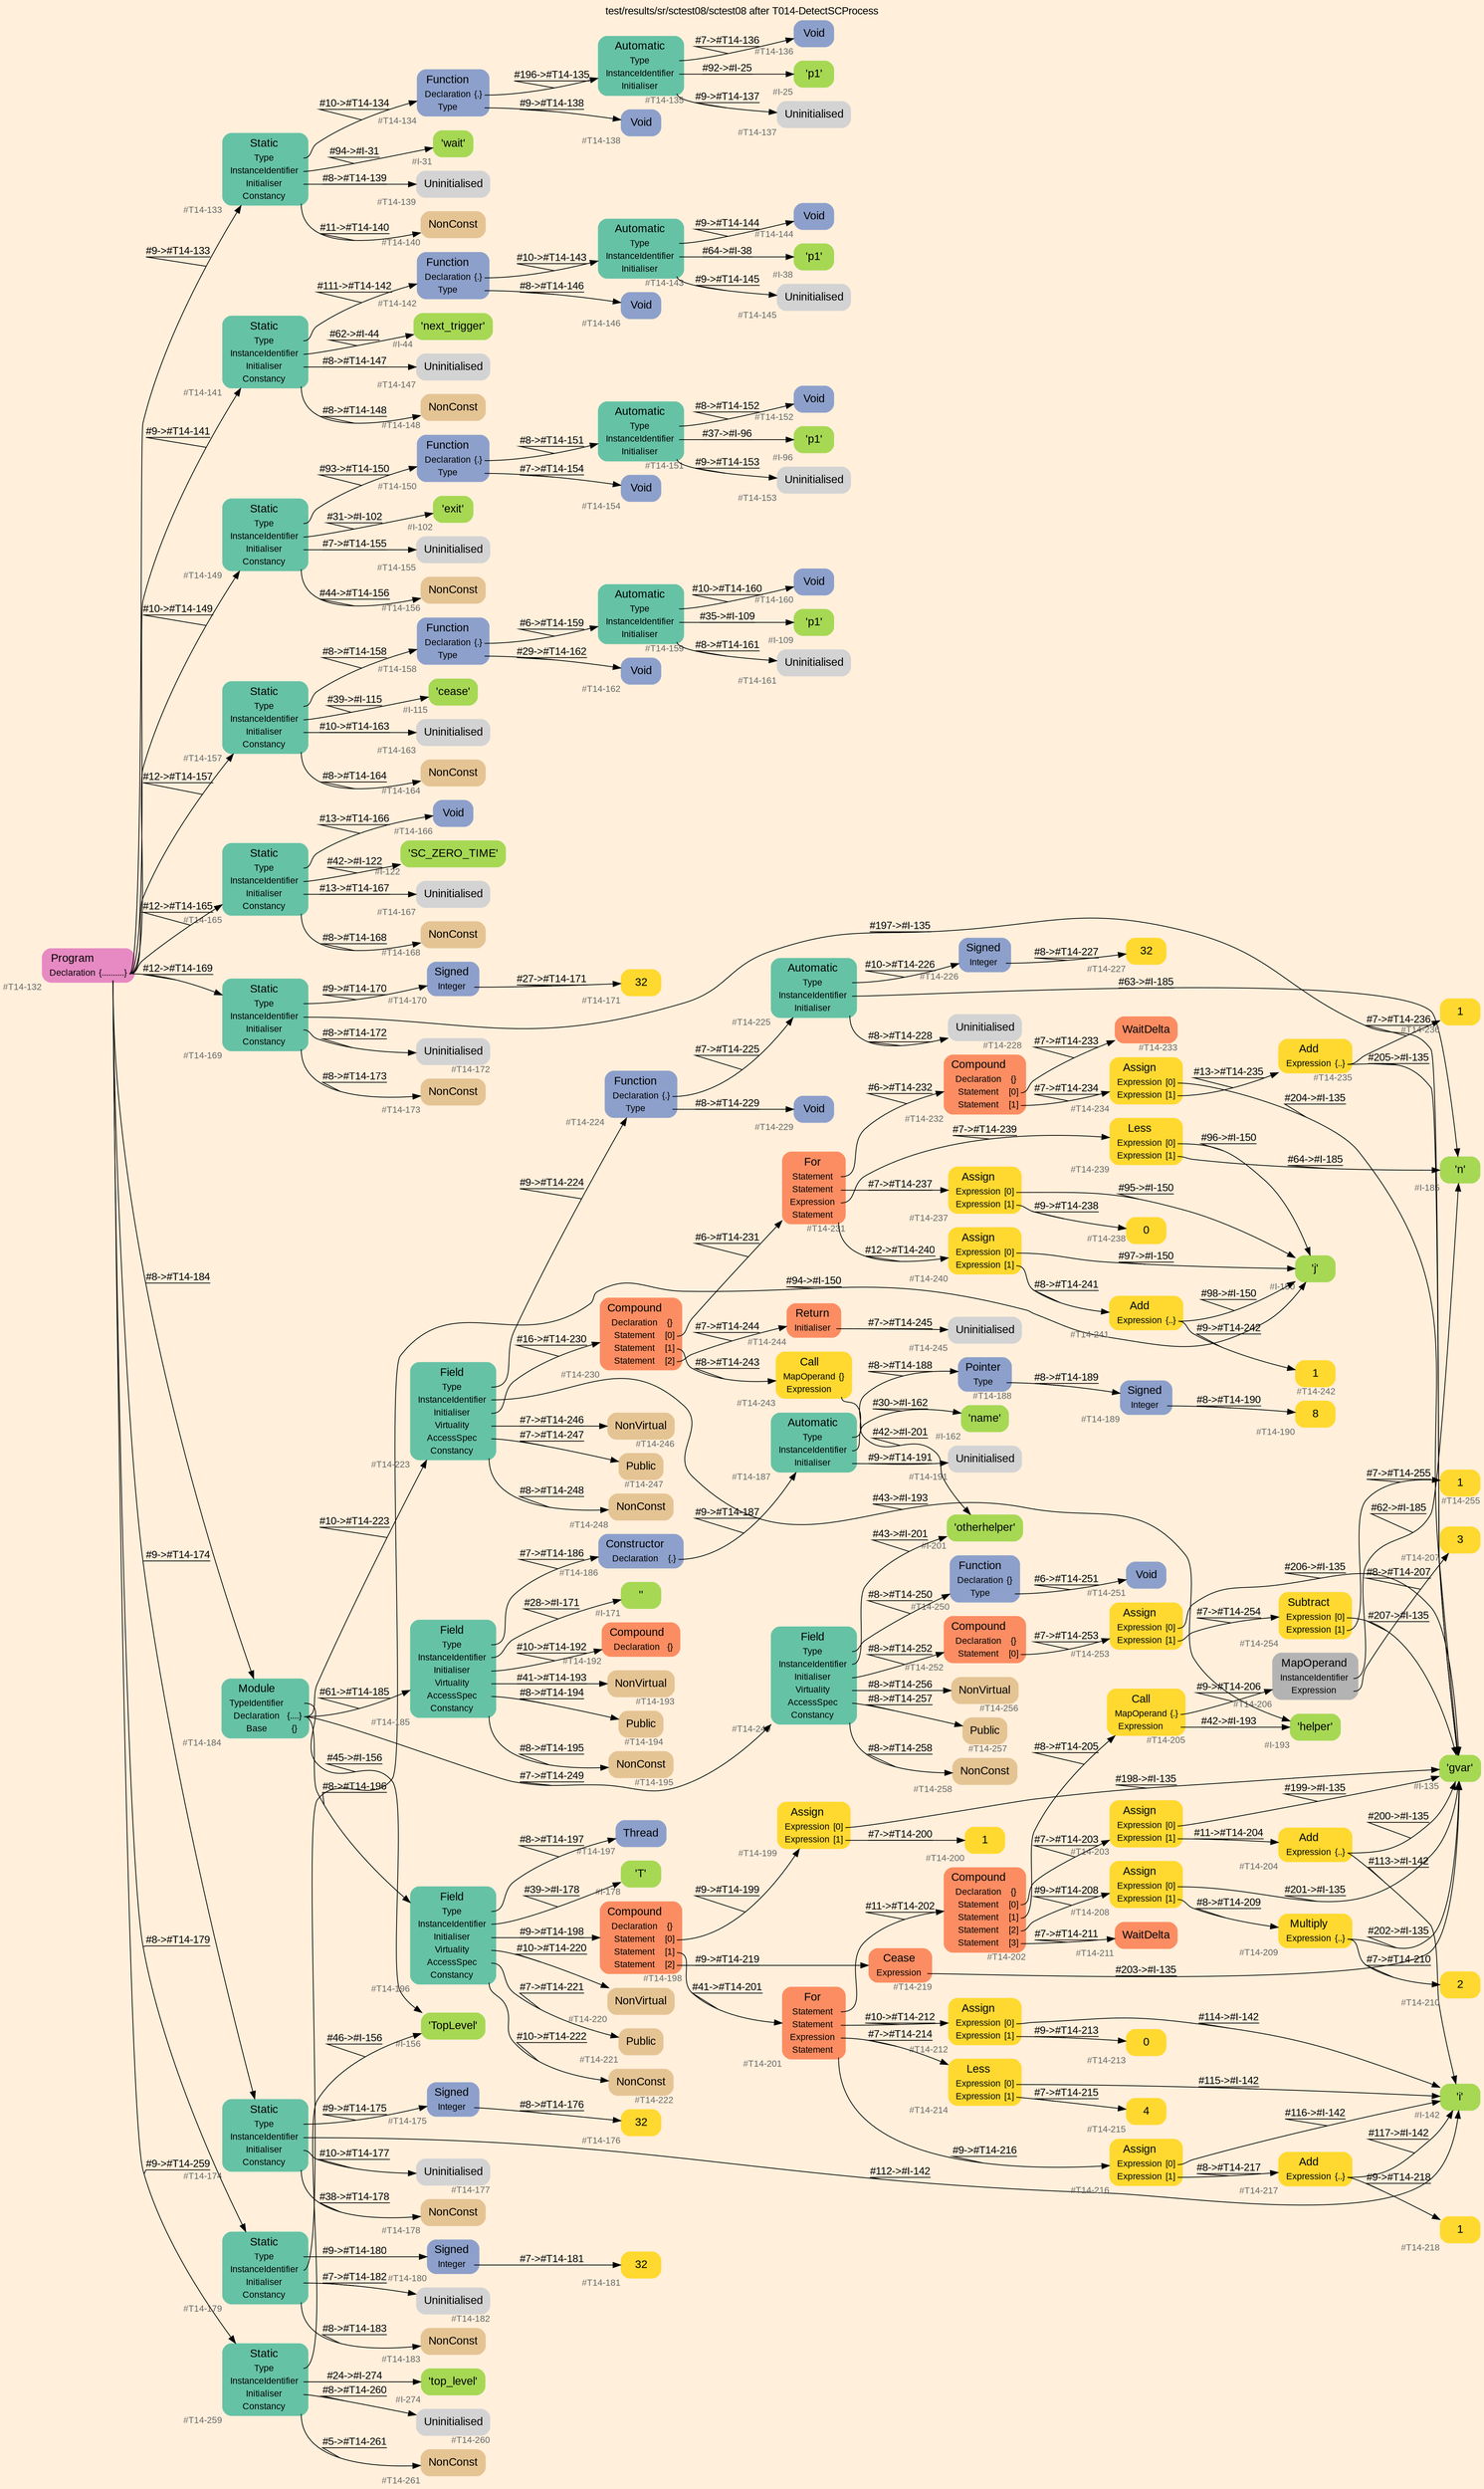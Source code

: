 digraph "test/results/sr/sctest08/sctest08 after T014-DetectSCProcess" {
label = "test/results/sr/sctest08/sctest08 after T014-DetectSCProcess"
labelloc = t
graph [
    rankdir = "LR"
    ranksep = 0.3
    bgcolor = antiquewhite1
    color = black
    fontcolor = black
    fontname = "Arial"
];
node [
    fontname = "Arial"
];
edge [
    fontname = "Arial"
];

// -------------------- node figure --------------------
// -------- block #T14-132 ----------
"#T14-132" [
    fillcolor = "/set28/4"
    xlabel = "#T14-132"
    fontsize = "12"
    fontcolor = grey40
    shape = "plaintext"
    label = <<TABLE BORDER="0" CELLBORDER="0" CELLSPACING="0">
     <TR><TD><FONT COLOR="black" POINT-SIZE="15">Program</FONT></TD></TR>
     <TR><TD><FONT COLOR="black" POINT-SIZE="12">Declaration</FONT></TD><TD PORT="port0"><FONT COLOR="black" POINT-SIZE="12">{..........}</FONT></TD></TR>
    </TABLE>>
    style = "rounded,filled"
];

// -------- block #T14-133 ----------
"#T14-133" [
    fillcolor = "/set28/1"
    xlabel = "#T14-133"
    fontsize = "12"
    fontcolor = grey40
    shape = "plaintext"
    label = <<TABLE BORDER="0" CELLBORDER="0" CELLSPACING="0">
     <TR><TD><FONT COLOR="black" POINT-SIZE="15">Static</FONT></TD></TR>
     <TR><TD><FONT COLOR="black" POINT-SIZE="12">Type</FONT></TD><TD PORT="port0"></TD></TR>
     <TR><TD><FONT COLOR="black" POINT-SIZE="12">InstanceIdentifier</FONT></TD><TD PORT="port1"></TD></TR>
     <TR><TD><FONT COLOR="black" POINT-SIZE="12">Initialiser</FONT></TD><TD PORT="port2"></TD></TR>
     <TR><TD><FONT COLOR="black" POINT-SIZE="12">Constancy</FONT></TD><TD PORT="port3"></TD></TR>
    </TABLE>>
    style = "rounded,filled"
];

// -------- block #T14-134 ----------
"#T14-134" [
    fillcolor = "/set28/3"
    xlabel = "#T14-134"
    fontsize = "12"
    fontcolor = grey40
    shape = "plaintext"
    label = <<TABLE BORDER="0" CELLBORDER="0" CELLSPACING="0">
     <TR><TD><FONT COLOR="black" POINT-SIZE="15">Function</FONT></TD></TR>
     <TR><TD><FONT COLOR="black" POINT-SIZE="12">Declaration</FONT></TD><TD PORT="port0"><FONT COLOR="black" POINT-SIZE="12">{.}</FONT></TD></TR>
     <TR><TD><FONT COLOR="black" POINT-SIZE="12">Type</FONT></TD><TD PORT="port1"></TD></TR>
    </TABLE>>
    style = "rounded,filled"
];

// -------- block #T14-135 ----------
"#T14-135" [
    fillcolor = "/set28/1"
    xlabel = "#T14-135"
    fontsize = "12"
    fontcolor = grey40
    shape = "plaintext"
    label = <<TABLE BORDER="0" CELLBORDER="0" CELLSPACING="0">
     <TR><TD><FONT COLOR="black" POINT-SIZE="15">Automatic</FONT></TD></TR>
     <TR><TD><FONT COLOR="black" POINT-SIZE="12">Type</FONT></TD><TD PORT="port0"></TD></TR>
     <TR><TD><FONT COLOR="black" POINT-SIZE="12">InstanceIdentifier</FONT></TD><TD PORT="port1"></TD></TR>
     <TR><TD><FONT COLOR="black" POINT-SIZE="12">Initialiser</FONT></TD><TD PORT="port2"></TD></TR>
    </TABLE>>
    style = "rounded,filled"
];

// -------- block #T14-136 ----------
"#T14-136" [
    fillcolor = "/set28/3"
    xlabel = "#T14-136"
    fontsize = "12"
    fontcolor = grey40
    shape = "plaintext"
    label = <<TABLE BORDER="0" CELLBORDER="0" CELLSPACING="0">
     <TR><TD><FONT COLOR="black" POINT-SIZE="15">Void</FONT></TD></TR>
    </TABLE>>
    style = "rounded,filled"
];

// -------- block #I-25 ----------
"#I-25" [
    fillcolor = "/set28/5"
    xlabel = "#I-25"
    fontsize = "12"
    fontcolor = grey40
    shape = "plaintext"
    label = <<TABLE BORDER="0" CELLBORDER="0" CELLSPACING="0">
     <TR><TD><FONT COLOR="black" POINT-SIZE="15">'p1'</FONT></TD></TR>
    </TABLE>>
    style = "rounded,filled"
];

// -------- block #T14-137 ----------
"#T14-137" [
    xlabel = "#T14-137"
    fontsize = "12"
    fontcolor = grey40
    shape = "plaintext"
    label = <<TABLE BORDER="0" CELLBORDER="0" CELLSPACING="0">
     <TR><TD><FONT COLOR="black" POINT-SIZE="15">Uninitialised</FONT></TD></TR>
    </TABLE>>
    style = "rounded,filled"
];

// -------- block #T14-138 ----------
"#T14-138" [
    fillcolor = "/set28/3"
    xlabel = "#T14-138"
    fontsize = "12"
    fontcolor = grey40
    shape = "plaintext"
    label = <<TABLE BORDER="0" CELLBORDER="0" CELLSPACING="0">
     <TR><TD><FONT COLOR="black" POINT-SIZE="15">Void</FONT></TD></TR>
    </TABLE>>
    style = "rounded,filled"
];

// -------- block #I-31 ----------
"#I-31" [
    fillcolor = "/set28/5"
    xlabel = "#I-31"
    fontsize = "12"
    fontcolor = grey40
    shape = "plaintext"
    label = <<TABLE BORDER="0" CELLBORDER="0" CELLSPACING="0">
     <TR><TD><FONT COLOR="black" POINT-SIZE="15">'wait'</FONT></TD></TR>
    </TABLE>>
    style = "rounded,filled"
];

// -------- block #T14-139 ----------
"#T14-139" [
    xlabel = "#T14-139"
    fontsize = "12"
    fontcolor = grey40
    shape = "plaintext"
    label = <<TABLE BORDER="0" CELLBORDER="0" CELLSPACING="0">
     <TR><TD><FONT COLOR="black" POINT-SIZE="15">Uninitialised</FONT></TD></TR>
    </TABLE>>
    style = "rounded,filled"
];

// -------- block #T14-140 ----------
"#T14-140" [
    fillcolor = "/set28/7"
    xlabel = "#T14-140"
    fontsize = "12"
    fontcolor = grey40
    shape = "plaintext"
    label = <<TABLE BORDER="0" CELLBORDER="0" CELLSPACING="0">
     <TR><TD><FONT COLOR="black" POINT-SIZE="15">NonConst</FONT></TD></TR>
    </TABLE>>
    style = "rounded,filled"
];

// -------- block #T14-141 ----------
"#T14-141" [
    fillcolor = "/set28/1"
    xlabel = "#T14-141"
    fontsize = "12"
    fontcolor = grey40
    shape = "plaintext"
    label = <<TABLE BORDER="0" CELLBORDER="0" CELLSPACING="0">
     <TR><TD><FONT COLOR="black" POINT-SIZE="15">Static</FONT></TD></TR>
     <TR><TD><FONT COLOR="black" POINT-SIZE="12">Type</FONT></TD><TD PORT="port0"></TD></TR>
     <TR><TD><FONT COLOR="black" POINT-SIZE="12">InstanceIdentifier</FONT></TD><TD PORT="port1"></TD></TR>
     <TR><TD><FONT COLOR="black" POINT-SIZE="12">Initialiser</FONT></TD><TD PORT="port2"></TD></TR>
     <TR><TD><FONT COLOR="black" POINT-SIZE="12">Constancy</FONT></TD><TD PORT="port3"></TD></TR>
    </TABLE>>
    style = "rounded,filled"
];

// -------- block #T14-142 ----------
"#T14-142" [
    fillcolor = "/set28/3"
    xlabel = "#T14-142"
    fontsize = "12"
    fontcolor = grey40
    shape = "plaintext"
    label = <<TABLE BORDER="0" CELLBORDER="0" CELLSPACING="0">
     <TR><TD><FONT COLOR="black" POINT-SIZE="15">Function</FONT></TD></TR>
     <TR><TD><FONT COLOR="black" POINT-SIZE="12">Declaration</FONT></TD><TD PORT="port0"><FONT COLOR="black" POINT-SIZE="12">{.}</FONT></TD></TR>
     <TR><TD><FONT COLOR="black" POINT-SIZE="12">Type</FONT></TD><TD PORT="port1"></TD></TR>
    </TABLE>>
    style = "rounded,filled"
];

// -------- block #T14-143 ----------
"#T14-143" [
    fillcolor = "/set28/1"
    xlabel = "#T14-143"
    fontsize = "12"
    fontcolor = grey40
    shape = "plaintext"
    label = <<TABLE BORDER="0" CELLBORDER="0" CELLSPACING="0">
     <TR><TD><FONT COLOR="black" POINT-SIZE="15">Automatic</FONT></TD></TR>
     <TR><TD><FONT COLOR="black" POINT-SIZE="12">Type</FONT></TD><TD PORT="port0"></TD></TR>
     <TR><TD><FONT COLOR="black" POINT-SIZE="12">InstanceIdentifier</FONT></TD><TD PORT="port1"></TD></TR>
     <TR><TD><FONT COLOR="black" POINT-SIZE="12">Initialiser</FONT></TD><TD PORT="port2"></TD></TR>
    </TABLE>>
    style = "rounded,filled"
];

// -------- block #T14-144 ----------
"#T14-144" [
    fillcolor = "/set28/3"
    xlabel = "#T14-144"
    fontsize = "12"
    fontcolor = grey40
    shape = "plaintext"
    label = <<TABLE BORDER="0" CELLBORDER="0" CELLSPACING="0">
     <TR><TD><FONT COLOR="black" POINT-SIZE="15">Void</FONT></TD></TR>
    </TABLE>>
    style = "rounded,filled"
];

// -------- block #I-38 ----------
"#I-38" [
    fillcolor = "/set28/5"
    xlabel = "#I-38"
    fontsize = "12"
    fontcolor = grey40
    shape = "plaintext"
    label = <<TABLE BORDER="0" CELLBORDER="0" CELLSPACING="0">
     <TR><TD><FONT COLOR="black" POINT-SIZE="15">'p1'</FONT></TD></TR>
    </TABLE>>
    style = "rounded,filled"
];

// -------- block #T14-145 ----------
"#T14-145" [
    xlabel = "#T14-145"
    fontsize = "12"
    fontcolor = grey40
    shape = "plaintext"
    label = <<TABLE BORDER="0" CELLBORDER="0" CELLSPACING="0">
     <TR><TD><FONT COLOR="black" POINT-SIZE="15">Uninitialised</FONT></TD></TR>
    </TABLE>>
    style = "rounded,filled"
];

// -------- block #T14-146 ----------
"#T14-146" [
    fillcolor = "/set28/3"
    xlabel = "#T14-146"
    fontsize = "12"
    fontcolor = grey40
    shape = "plaintext"
    label = <<TABLE BORDER="0" CELLBORDER="0" CELLSPACING="0">
     <TR><TD><FONT COLOR="black" POINT-SIZE="15">Void</FONT></TD></TR>
    </TABLE>>
    style = "rounded,filled"
];

// -------- block #I-44 ----------
"#I-44" [
    fillcolor = "/set28/5"
    xlabel = "#I-44"
    fontsize = "12"
    fontcolor = grey40
    shape = "plaintext"
    label = <<TABLE BORDER="0" CELLBORDER="0" CELLSPACING="0">
     <TR><TD><FONT COLOR="black" POINT-SIZE="15">'next_trigger'</FONT></TD></TR>
    </TABLE>>
    style = "rounded,filled"
];

// -------- block #T14-147 ----------
"#T14-147" [
    xlabel = "#T14-147"
    fontsize = "12"
    fontcolor = grey40
    shape = "plaintext"
    label = <<TABLE BORDER="0" CELLBORDER="0" CELLSPACING="0">
     <TR><TD><FONT COLOR="black" POINT-SIZE="15">Uninitialised</FONT></TD></TR>
    </TABLE>>
    style = "rounded,filled"
];

// -------- block #T14-148 ----------
"#T14-148" [
    fillcolor = "/set28/7"
    xlabel = "#T14-148"
    fontsize = "12"
    fontcolor = grey40
    shape = "plaintext"
    label = <<TABLE BORDER="0" CELLBORDER="0" CELLSPACING="0">
     <TR><TD><FONT COLOR="black" POINT-SIZE="15">NonConst</FONT></TD></TR>
    </TABLE>>
    style = "rounded,filled"
];

// -------- block #T14-149 ----------
"#T14-149" [
    fillcolor = "/set28/1"
    xlabel = "#T14-149"
    fontsize = "12"
    fontcolor = grey40
    shape = "plaintext"
    label = <<TABLE BORDER="0" CELLBORDER="0" CELLSPACING="0">
     <TR><TD><FONT COLOR="black" POINT-SIZE="15">Static</FONT></TD></TR>
     <TR><TD><FONT COLOR="black" POINT-SIZE="12">Type</FONT></TD><TD PORT="port0"></TD></TR>
     <TR><TD><FONT COLOR="black" POINT-SIZE="12">InstanceIdentifier</FONT></TD><TD PORT="port1"></TD></TR>
     <TR><TD><FONT COLOR="black" POINT-SIZE="12">Initialiser</FONT></TD><TD PORT="port2"></TD></TR>
     <TR><TD><FONT COLOR="black" POINT-SIZE="12">Constancy</FONT></TD><TD PORT="port3"></TD></TR>
    </TABLE>>
    style = "rounded,filled"
];

// -------- block #T14-150 ----------
"#T14-150" [
    fillcolor = "/set28/3"
    xlabel = "#T14-150"
    fontsize = "12"
    fontcolor = grey40
    shape = "plaintext"
    label = <<TABLE BORDER="0" CELLBORDER="0" CELLSPACING="0">
     <TR><TD><FONT COLOR="black" POINT-SIZE="15">Function</FONT></TD></TR>
     <TR><TD><FONT COLOR="black" POINT-SIZE="12">Declaration</FONT></TD><TD PORT="port0"><FONT COLOR="black" POINT-SIZE="12">{.}</FONT></TD></TR>
     <TR><TD><FONT COLOR="black" POINT-SIZE="12">Type</FONT></TD><TD PORT="port1"></TD></TR>
    </TABLE>>
    style = "rounded,filled"
];

// -------- block #T14-151 ----------
"#T14-151" [
    fillcolor = "/set28/1"
    xlabel = "#T14-151"
    fontsize = "12"
    fontcolor = grey40
    shape = "plaintext"
    label = <<TABLE BORDER="0" CELLBORDER="0" CELLSPACING="0">
     <TR><TD><FONT COLOR="black" POINT-SIZE="15">Automatic</FONT></TD></TR>
     <TR><TD><FONT COLOR="black" POINT-SIZE="12">Type</FONT></TD><TD PORT="port0"></TD></TR>
     <TR><TD><FONT COLOR="black" POINT-SIZE="12">InstanceIdentifier</FONT></TD><TD PORT="port1"></TD></TR>
     <TR><TD><FONT COLOR="black" POINT-SIZE="12">Initialiser</FONT></TD><TD PORT="port2"></TD></TR>
    </TABLE>>
    style = "rounded,filled"
];

// -------- block #T14-152 ----------
"#T14-152" [
    fillcolor = "/set28/3"
    xlabel = "#T14-152"
    fontsize = "12"
    fontcolor = grey40
    shape = "plaintext"
    label = <<TABLE BORDER="0" CELLBORDER="0" CELLSPACING="0">
     <TR><TD><FONT COLOR="black" POINT-SIZE="15">Void</FONT></TD></TR>
    </TABLE>>
    style = "rounded,filled"
];

// -------- block #I-96 ----------
"#I-96" [
    fillcolor = "/set28/5"
    xlabel = "#I-96"
    fontsize = "12"
    fontcolor = grey40
    shape = "plaintext"
    label = <<TABLE BORDER="0" CELLBORDER="0" CELLSPACING="0">
     <TR><TD><FONT COLOR="black" POINT-SIZE="15">'p1'</FONT></TD></TR>
    </TABLE>>
    style = "rounded,filled"
];

// -------- block #T14-153 ----------
"#T14-153" [
    xlabel = "#T14-153"
    fontsize = "12"
    fontcolor = grey40
    shape = "plaintext"
    label = <<TABLE BORDER="0" CELLBORDER="0" CELLSPACING="0">
     <TR><TD><FONT COLOR="black" POINT-SIZE="15">Uninitialised</FONT></TD></TR>
    </TABLE>>
    style = "rounded,filled"
];

// -------- block #T14-154 ----------
"#T14-154" [
    fillcolor = "/set28/3"
    xlabel = "#T14-154"
    fontsize = "12"
    fontcolor = grey40
    shape = "plaintext"
    label = <<TABLE BORDER="0" CELLBORDER="0" CELLSPACING="0">
     <TR><TD><FONT COLOR="black" POINT-SIZE="15">Void</FONT></TD></TR>
    </TABLE>>
    style = "rounded,filled"
];

// -------- block #I-102 ----------
"#I-102" [
    fillcolor = "/set28/5"
    xlabel = "#I-102"
    fontsize = "12"
    fontcolor = grey40
    shape = "plaintext"
    label = <<TABLE BORDER="0" CELLBORDER="0" CELLSPACING="0">
     <TR><TD><FONT COLOR="black" POINT-SIZE="15">'exit'</FONT></TD></TR>
    </TABLE>>
    style = "rounded,filled"
];

// -------- block #T14-155 ----------
"#T14-155" [
    xlabel = "#T14-155"
    fontsize = "12"
    fontcolor = grey40
    shape = "plaintext"
    label = <<TABLE BORDER="0" CELLBORDER="0" CELLSPACING="0">
     <TR><TD><FONT COLOR="black" POINT-SIZE="15">Uninitialised</FONT></TD></TR>
    </TABLE>>
    style = "rounded,filled"
];

// -------- block #T14-156 ----------
"#T14-156" [
    fillcolor = "/set28/7"
    xlabel = "#T14-156"
    fontsize = "12"
    fontcolor = grey40
    shape = "plaintext"
    label = <<TABLE BORDER="0" CELLBORDER="0" CELLSPACING="0">
     <TR><TD><FONT COLOR="black" POINT-SIZE="15">NonConst</FONT></TD></TR>
    </TABLE>>
    style = "rounded,filled"
];

// -------- block #T14-157 ----------
"#T14-157" [
    fillcolor = "/set28/1"
    xlabel = "#T14-157"
    fontsize = "12"
    fontcolor = grey40
    shape = "plaintext"
    label = <<TABLE BORDER="0" CELLBORDER="0" CELLSPACING="0">
     <TR><TD><FONT COLOR="black" POINT-SIZE="15">Static</FONT></TD></TR>
     <TR><TD><FONT COLOR="black" POINT-SIZE="12">Type</FONT></TD><TD PORT="port0"></TD></TR>
     <TR><TD><FONT COLOR="black" POINT-SIZE="12">InstanceIdentifier</FONT></TD><TD PORT="port1"></TD></TR>
     <TR><TD><FONT COLOR="black" POINT-SIZE="12">Initialiser</FONT></TD><TD PORT="port2"></TD></TR>
     <TR><TD><FONT COLOR="black" POINT-SIZE="12">Constancy</FONT></TD><TD PORT="port3"></TD></TR>
    </TABLE>>
    style = "rounded,filled"
];

// -------- block #T14-158 ----------
"#T14-158" [
    fillcolor = "/set28/3"
    xlabel = "#T14-158"
    fontsize = "12"
    fontcolor = grey40
    shape = "plaintext"
    label = <<TABLE BORDER="0" CELLBORDER="0" CELLSPACING="0">
     <TR><TD><FONT COLOR="black" POINT-SIZE="15">Function</FONT></TD></TR>
     <TR><TD><FONT COLOR="black" POINT-SIZE="12">Declaration</FONT></TD><TD PORT="port0"><FONT COLOR="black" POINT-SIZE="12">{.}</FONT></TD></TR>
     <TR><TD><FONT COLOR="black" POINT-SIZE="12">Type</FONT></TD><TD PORT="port1"></TD></TR>
    </TABLE>>
    style = "rounded,filled"
];

// -------- block #T14-159 ----------
"#T14-159" [
    fillcolor = "/set28/1"
    xlabel = "#T14-159"
    fontsize = "12"
    fontcolor = grey40
    shape = "plaintext"
    label = <<TABLE BORDER="0" CELLBORDER="0" CELLSPACING="0">
     <TR><TD><FONT COLOR="black" POINT-SIZE="15">Automatic</FONT></TD></TR>
     <TR><TD><FONT COLOR="black" POINT-SIZE="12">Type</FONT></TD><TD PORT="port0"></TD></TR>
     <TR><TD><FONT COLOR="black" POINT-SIZE="12">InstanceIdentifier</FONT></TD><TD PORT="port1"></TD></TR>
     <TR><TD><FONT COLOR="black" POINT-SIZE="12">Initialiser</FONT></TD><TD PORT="port2"></TD></TR>
    </TABLE>>
    style = "rounded,filled"
];

// -------- block #T14-160 ----------
"#T14-160" [
    fillcolor = "/set28/3"
    xlabel = "#T14-160"
    fontsize = "12"
    fontcolor = grey40
    shape = "plaintext"
    label = <<TABLE BORDER="0" CELLBORDER="0" CELLSPACING="0">
     <TR><TD><FONT COLOR="black" POINT-SIZE="15">Void</FONT></TD></TR>
    </TABLE>>
    style = "rounded,filled"
];

// -------- block #I-109 ----------
"#I-109" [
    fillcolor = "/set28/5"
    xlabel = "#I-109"
    fontsize = "12"
    fontcolor = grey40
    shape = "plaintext"
    label = <<TABLE BORDER="0" CELLBORDER="0" CELLSPACING="0">
     <TR><TD><FONT COLOR="black" POINT-SIZE="15">'p1'</FONT></TD></TR>
    </TABLE>>
    style = "rounded,filled"
];

// -------- block #T14-161 ----------
"#T14-161" [
    xlabel = "#T14-161"
    fontsize = "12"
    fontcolor = grey40
    shape = "plaintext"
    label = <<TABLE BORDER="0" CELLBORDER="0" CELLSPACING="0">
     <TR><TD><FONT COLOR="black" POINT-SIZE="15">Uninitialised</FONT></TD></TR>
    </TABLE>>
    style = "rounded,filled"
];

// -------- block #T14-162 ----------
"#T14-162" [
    fillcolor = "/set28/3"
    xlabel = "#T14-162"
    fontsize = "12"
    fontcolor = grey40
    shape = "plaintext"
    label = <<TABLE BORDER="0" CELLBORDER="0" CELLSPACING="0">
     <TR><TD><FONT COLOR="black" POINT-SIZE="15">Void</FONT></TD></TR>
    </TABLE>>
    style = "rounded,filled"
];

// -------- block #I-115 ----------
"#I-115" [
    fillcolor = "/set28/5"
    xlabel = "#I-115"
    fontsize = "12"
    fontcolor = grey40
    shape = "plaintext"
    label = <<TABLE BORDER="0" CELLBORDER="0" CELLSPACING="0">
     <TR><TD><FONT COLOR="black" POINT-SIZE="15">'cease'</FONT></TD></TR>
    </TABLE>>
    style = "rounded,filled"
];

// -------- block #T14-163 ----------
"#T14-163" [
    xlabel = "#T14-163"
    fontsize = "12"
    fontcolor = grey40
    shape = "plaintext"
    label = <<TABLE BORDER="0" CELLBORDER="0" CELLSPACING="0">
     <TR><TD><FONT COLOR="black" POINT-SIZE="15">Uninitialised</FONT></TD></TR>
    </TABLE>>
    style = "rounded,filled"
];

// -------- block #T14-164 ----------
"#T14-164" [
    fillcolor = "/set28/7"
    xlabel = "#T14-164"
    fontsize = "12"
    fontcolor = grey40
    shape = "plaintext"
    label = <<TABLE BORDER="0" CELLBORDER="0" CELLSPACING="0">
     <TR><TD><FONT COLOR="black" POINT-SIZE="15">NonConst</FONT></TD></TR>
    </TABLE>>
    style = "rounded,filled"
];

// -------- block #T14-165 ----------
"#T14-165" [
    fillcolor = "/set28/1"
    xlabel = "#T14-165"
    fontsize = "12"
    fontcolor = grey40
    shape = "plaintext"
    label = <<TABLE BORDER="0" CELLBORDER="0" CELLSPACING="0">
     <TR><TD><FONT COLOR="black" POINT-SIZE="15">Static</FONT></TD></TR>
     <TR><TD><FONT COLOR="black" POINT-SIZE="12">Type</FONT></TD><TD PORT="port0"></TD></TR>
     <TR><TD><FONT COLOR="black" POINT-SIZE="12">InstanceIdentifier</FONT></TD><TD PORT="port1"></TD></TR>
     <TR><TD><FONT COLOR="black" POINT-SIZE="12">Initialiser</FONT></TD><TD PORT="port2"></TD></TR>
     <TR><TD><FONT COLOR="black" POINT-SIZE="12">Constancy</FONT></TD><TD PORT="port3"></TD></TR>
    </TABLE>>
    style = "rounded,filled"
];

// -------- block #T14-166 ----------
"#T14-166" [
    fillcolor = "/set28/3"
    xlabel = "#T14-166"
    fontsize = "12"
    fontcolor = grey40
    shape = "plaintext"
    label = <<TABLE BORDER="0" CELLBORDER="0" CELLSPACING="0">
     <TR><TD><FONT COLOR="black" POINT-SIZE="15">Void</FONT></TD></TR>
    </TABLE>>
    style = "rounded,filled"
];

// -------- block #I-122 ----------
"#I-122" [
    fillcolor = "/set28/5"
    xlabel = "#I-122"
    fontsize = "12"
    fontcolor = grey40
    shape = "plaintext"
    label = <<TABLE BORDER="0" CELLBORDER="0" CELLSPACING="0">
     <TR><TD><FONT COLOR="black" POINT-SIZE="15">'SC_ZERO_TIME'</FONT></TD></TR>
    </TABLE>>
    style = "rounded,filled"
];

// -------- block #T14-167 ----------
"#T14-167" [
    xlabel = "#T14-167"
    fontsize = "12"
    fontcolor = grey40
    shape = "plaintext"
    label = <<TABLE BORDER="0" CELLBORDER="0" CELLSPACING="0">
     <TR><TD><FONT COLOR="black" POINT-SIZE="15">Uninitialised</FONT></TD></TR>
    </TABLE>>
    style = "rounded,filled"
];

// -------- block #T14-168 ----------
"#T14-168" [
    fillcolor = "/set28/7"
    xlabel = "#T14-168"
    fontsize = "12"
    fontcolor = grey40
    shape = "plaintext"
    label = <<TABLE BORDER="0" CELLBORDER="0" CELLSPACING="0">
     <TR><TD><FONT COLOR="black" POINT-SIZE="15">NonConst</FONT></TD></TR>
    </TABLE>>
    style = "rounded,filled"
];

// -------- block #T14-169 ----------
"#T14-169" [
    fillcolor = "/set28/1"
    xlabel = "#T14-169"
    fontsize = "12"
    fontcolor = grey40
    shape = "plaintext"
    label = <<TABLE BORDER="0" CELLBORDER="0" CELLSPACING="0">
     <TR><TD><FONT COLOR="black" POINT-SIZE="15">Static</FONT></TD></TR>
     <TR><TD><FONT COLOR="black" POINT-SIZE="12">Type</FONT></TD><TD PORT="port0"></TD></TR>
     <TR><TD><FONT COLOR="black" POINT-SIZE="12">InstanceIdentifier</FONT></TD><TD PORT="port1"></TD></TR>
     <TR><TD><FONT COLOR="black" POINT-SIZE="12">Initialiser</FONT></TD><TD PORT="port2"></TD></TR>
     <TR><TD><FONT COLOR="black" POINT-SIZE="12">Constancy</FONT></TD><TD PORT="port3"></TD></TR>
    </TABLE>>
    style = "rounded,filled"
];

// -------- block #T14-170 ----------
"#T14-170" [
    fillcolor = "/set28/3"
    xlabel = "#T14-170"
    fontsize = "12"
    fontcolor = grey40
    shape = "plaintext"
    label = <<TABLE BORDER="0" CELLBORDER="0" CELLSPACING="0">
     <TR><TD><FONT COLOR="black" POINT-SIZE="15">Signed</FONT></TD></TR>
     <TR><TD><FONT COLOR="black" POINT-SIZE="12">Integer</FONT></TD><TD PORT="port0"></TD></TR>
    </TABLE>>
    style = "rounded,filled"
];

// -------- block #T14-171 ----------
"#T14-171" [
    fillcolor = "/set28/6"
    xlabel = "#T14-171"
    fontsize = "12"
    fontcolor = grey40
    shape = "plaintext"
    label = <<TABLE BORDER="0" CELLBORDER="0" CELLSPACING="0">
     <TR><TD><FONT COLOR="black" POINT-SIZE="15">32</FONT></TD></TR>
    </TABLE>>
    style = "rounded,filled"
];

// -------- block #I-135 ----------
"#I-135" [
    fillcolor = "/set28/5"
    xlabel = "#I-135"
    fontsize = "12"
    fontcolor = grey40
    shape = "plaintext"
    label = <<TABLE BORDER="0" CELLBORDER="0" CELLSPACING="0">
     <TR><TD><FONT COLOR="black" POINT-SIZE="15">'gvar'</FONT></TD></TR>
    </TABLE>>
    style = "rounded,filled"
];

// -------- block #T14-172 ----------
"#T14-172" [
    xlabel = "#T14-172"
    fontsize = "12"
    fontcolor = grey40
    shape = "plaintext"
    label = <<TABLE BORDER="0" CELLBORDER="0" CELLSPACING="0">
     <TR><TD><FONT COLOR="black" POINT-SIZE="15">Uninitialised</FONT></TD></TR>
    </TABLE>>
    style = "rounded,filled"
];

// -------- block #T14-173 ----------
"#T14-173" [
    fillcolor = "/set28/7"
    xlabel = "#T14-173"
    fontsize = "12"
    fontcolor = grey40
    shape = "plaintext"
    label = <<TABLE BORDER="0" CELLBORDER="0" CELLSPACING="0">
     <TR><TD><FONT COLOR="black" POINT-SIZE="15">NonConst</FONT></TD></TR>
    </TABLE>>
    style = "rounded,filled"
];

// -------- block #T14-174 ----------
"#T14-174" [
    fillcolor = "/set28/1"
    xlabel = "#T14-174"
    fontsize = "12"
    fontcolor = grey40
    shape = "plaintext"
    label = <<TABLE BORDER="0" CELLBORDER="0" CELLSPACING="0">
     <TR><TD><FONT COLOR="black" POINT-SIZE="15">Static</FONT></TD></TR>
     <TR><TD><FONT COLOR="black" POINT-SIZE="12">Type</FONT></TD><TD PORT="port0"></TD></TR>
     <TR><TD><FONT COLOR="black" POINT-SIZE="12">InstanceIdentifier</FONT></TD><TD PORT="port1"></TD></TR>
     <TR><TD><FONT COLOR="black" POINT-SIZE="12">Initialiser</FONT></TD><TD PORT="port2"></TD></TR>
     <TR><TD><FONT COLOR="black" POINT-SIZE="12">Constancy</FONT></TD><TD PORT="port3"></TD></TR>
    </TABLE>>
    style = "rounded,filled"
];

// -------- block #T14-175 ----------
"#T14-175" [
    fillcolor = "/set28/3"
    xlabel = "#T14-175"
    fontsize = "12"
    fontcolor = grey40
    shape = "plaintext"
    label = <<TABLE BORDER="0" CELLBORDER="0" CELLSPACING="0">
     <TR><TD><FONT COLOR="black" POINT-SIZE="15">Signed</FONT></TD></TR>
     <TR><TD><FONT COLOR="black" POINT-SIZE="12">Integer</FONT></TD><TD PORT="port0"></TD></TR>
    </TABLE>>
    style = "rounded,filled"
];

// -------- block #T14-176 ----------
"#T14-176" [
    fillcolor = "/set28/6"
    xlabel = "#T14-176"
    fontsize = "12"
    fontcolor = grey40
    shape = "plaintext"
    label = <<TABLE BORDER="0" CELLBORDER="0" CELLSPACING="0">
     <TR><TD><FONT COLOR="black" POINT-SIZE="15">32</FONT></TD></TR>
    </TABLE>>
    style = "rounded,filled"
];

// -------- block #I-142 ----------
"#I-142" [
    fillcolor = "/set28/5"
    xlabel = "#I-142"
    fontsize = "12"
    fontcolor = grey40
    shape = "plaintext"
    label = <<TABLE BORDER="0" CELLBORDER="0" CELLSPACING="0">
     <TR><TD><FONT COLOR="black" POINT-SIZE="15">'i'</FONT></TD></TR>
    </TABLE>>
    style = "rounded,filled"
];

// -------- block #T14-177 ----------
"#T14-177" [
    xlabel = "#T14-177"
    fontsize = "12"
    fontcolor = grey40
    shape = "plaintext"
    label = <<TABLE BORDER="0" CELLBORDER="0" CELLSPACING="0">
     <TR><TD><FONT COLOR="black" POINT-SIZE="15">Uninitialised</FONT></TD></TR>
    </TABLE>>
    style = "rounded,filled"
];

// -------- block #T14-178 ----------
"#T14-178" [
    fillcolor = "/set28/7"
    xlabel = "#T14-178"
    fontsize = "12"
    fontcolor = grey40
    shape = "plaintext"
    label = <<TABLE BORDER="0" CELLBORDER="0" CELLSPACING="0">
     <TR><TD><FONT COLOR="black" POINT-SIZE="15">NonConst</FONT></TD></TR>
    </TABLE>>
    style = "rounded,filled"
];

// -------- block #T14-179 ----------
"#T14-179" [
    fillcolor = "/set28/1"
    xlabel = "#T14-179"
    fontsize = "12"
    fontcolor = grey40
    shape = "plaintext"
    label = <<TABLE BORDER="0" CELLBORDER="0" CELLSPACING="0">
     <TR><TD><FONT COLOR="black" POINT-SIZE="15">Static</FONT></TD></TR>
     <TR><TD><FONT COLOR="black" POINT-SIZE="12">Type</FONT></TD><TD PORT="port0"></TD></TR>
     <TR><TD><FONT COLOR="black" POINT-SIZE="12">InstanceIdentifier</FONT></TD><TD PORT="port1"></TD></TR>
     <TR><TD><FONT COLOR="black" POINT-SIZE="12">Initialiser</FONT></TD><TD PORT="port2"></TD></TR>
     <TR><TD><FONT COLOR="black" POINT-SIZE="12">Constancy</FONT></TD><TD PORT="port3"></TD></TR>
    </TABLE>>
    style = "rounded,filled"
];

// -------- block #T14-180 ----------
"#T14-180" [
    fillcolor = "/set28/3"
    xlabel = "#T14-180"
    fontsize = "12"
    fontcolor = grey40
    shape = "plaintext"
    label = <<TABLE BORDER="0" CELLBORDER="0" CELLSPACING="0">
     <TR><TD><FONT COLOR="black" POINT-SIZE="15">Signed</FONT></TD></TR>
     <TR><TD><FONT COLOR="black" POINT-SIZE="12">Integer</FONT></TD><TD PORT="port0"></TD></TR>
    </TABLE>>
    style = "rounded,filled"
];

// -------- block #T14-181 ----------
"#T14-181" [
    fillcolor = "/set28/6"
    xlabel = "#T14-181"
    fontsize = "12"
    fontcolor = grey40
    shape = "plaintext"
    label = <<TABLE BORDER="0" CELLBORDER="0" CELLSPACING="0">
     <TR><TD><FONT COLOR="black" POINT-SIZE="15">32</FONT></TD></TR>
    </TABLE>>
    style = "rounded,filled"
];

// -------- block #I-150 ----------
"#I-150" [
    fillcolor = "/set28/5"
    xlabel = "#I-150"
    fontsize = "12"
    fontcolor = grey40
    shape = "plaintext"
    label = <<TABLE BORDER="0" CELLBORDER="0" CELLSPACING="0">
     <TR><TD><FONT COLOR="black" POINT-SIZE="15">'j'</FONT></TD></TR>
    </TABLE>>
    style = "rounded,filled"
];

// -------- block #T14-182 ----------
"#T14-182" [
    xlabel = "#T14-182"
    fontsize = "12"
    fontcolor = grey40
    shape = "plaintext"
    label = <<TABLE BORDER="0" CELLBORDER="0" CELLSPACING="0">
     <TR><TD><FONT COLOR="black" POINT-SIZE="15">Uninitialised</FONT></TD></TR>
    </TABLE>>
    style = "rounded,filled"
];

// -------- block #T14-183 ----------
"#T14-183" [
    fillcolor = "/set28/7"
    xlabel = "#T14-183"
    fontsize = "12"
    fontcolor = grey40
    shape = "plaintext"
    label = <<TABLE BORDER="0" CELLBORDER="0" CELLSPACING="0">
     <TR><TD><FONT COLOR="black" POINT-SIZE="15">NonConst</FONT></TD></TR>
    </TABLE>>
    style = "rounded,filled"
];

// -------- block #T14-184 ----------
"#T14-184" [
    fillcolor = "/set28/1"
    xlabel = "#T14-184"
    fontsize = "12"
    fontcolor = grey40
    shape = "plaintext"
    label = <<TABLE BORDER="0" CELLBORDER="0" CELLSPACING="0">
     <TR><TD><FONT COLOR="black" POINT-SIZE="15">Module</FONT></TD></TR>
     <TR><TD><FONT COLOR="black" POINT-SIZE="12">TypeIdentifier</FONT></TD><TD PORT="port0"></TD></TR>
     <TR><TD><FONT COLOR="black" POINT-SIZE="12">Declaration</FONT></TD><TD PORT="port1"><FONT COLOR="black" POINT-SIZE="12">{....}</FONT></TD></TR>
     <TR><TD><FONT COLOR="black" POINT-SIZE="12">Base</FONT></TD><TD PORT="port2"><FONT COLOR="black" POINT-SIZE="12">{}</FONT></TD></TR>
    </TABLE>>
    style = "rounded,filled"
];

// -------- block #I-156 ----------
"#I-156" [
    fillcolor = "/set28/5"
    xlabel = "#I-156"
    fontsize = "12"
    fontcolor = grey40
    shape = "plaintext"
    label = <<TABLE BORDER="0" CELLBORDER="0" CELLSPACING="0">
     <TR><TD><FONT COLOR="black" POINT-SIZE="15">'TopLevel'</FONT></TD></TR>
    </TABLE>>
    style = "rounded,filled"
];

// -------- block #T14-185 ----------
"#T14-185" [
    fillcolor = "/set28/1"
    xlabel = "#T14-185"
    fontsize = "12"
    fontcolor = grey40
    shape = "plaintext"
    label = <<TABLE BORDER="0" CELLBORDER="0" CELLSPACING="0">
     <TR><TD><FONT COLOR="black" POINT-SIZE="15">Field</FONT></TD></TR>
     <TR><TD><FONT COLOR="black" POINT-SIZE="12">Type</FONT></TD><TD PORT="port0"></TD></TR>
     <TR><TD><FONT COLOR="black" POINT-SIZE="12">InstanceIdentifier</FONT></TD><TD PORT="port1"></TD></TR>
     <TR><TD><FONT COLOR="black" POINT-SIZE="12">Initialiser</FONT></TD><TD PORT="port2"></TD></TR>
     <TR><TD><FONT COLOR="black" POINT-SIZE="12">Virtuality</FONT></TD><TD PORT="port3"></TD></TR>
     <TR><TD><FONT COLOR="black" POINT-SIZE="12">AccessSpec</FONT></TD><TD PORT="port4"></TD></TR>
     <TR><TD><FONT COLOR="black" POINT-SIZE="12">Constancy</FONT></TD><TD PORT="port5"></TD></TR>
    </TABLE>>
    style = "rounded,filled"
];

// -------- block #T14-186 ----------
"#T14-186" [
    fillcolor = "/set28/3"
    xlabel = "#T14-186"
    fontsize = "12"
    fontcolor = grey40
    shape = "plaintext"
    label = <<TABLE BORDER="0" CELLBORDER="0" CELLSPACING="0">
     <TR><TD><FONT COLOR="black" POINT-SIZE="15">Constructor</FONT></TD></TR>
     <TR><TD><FONT COLOR="black" POINT-SIZE="12">Declaration</FONT></TD><TD PORT="port0"><FONT COLOR="black" POINT-SIZE="12">{.}</FONT></TD></TR>
    </TABLE>>
    style = "rounded,filled"
];

// -------- block #T14-187 ----------
"#T14-187" [
    fillcolor = "/set28/1"
    xlabel = "#T14-187"
    fontsize = "12"
    fontcolor = grey40
    shape = "plaintext"
    label = <<TABLE BORDER="0" CELLBORDER="0" CELLSPACING="0">
     <TR><TD><FONT COLOR="black" POINT-SIZE="15">Automatic</FONT></TD></TR>
     <TR><TD><FONT COLOR="black" POINT-SIZE="12">Type</FONT></TD><TD PORT="port0"></TD></TR>
     <TR><TD><FONT COLOR="black" POINT-SIZE="12">InstanceIdentifier</FONT></TD><TD PORT="port1"></TD></TR>
     <TR><TD><FONT COLOR="black" POINT-SIZE="12">Initialiser</FONT></TD><TD PORT="port2"></TD></TR>
    </TABLE>>
    style = "rounded,filled"
];

// -------- block #T14-188 ----------
"#T14-188" [
    fillcolor = "/set28/3"
    xlabel = "#T14-188"
    fontsize = "12"
    fontcolor = grey40
    shape = "plaintext"
    label = <<TABLE BORDER="0" CELLBORDER="0" CELLSPACING="0">
     <TR><TD><FONT COLOR="black" POINT-SIZE="15">Pointer</FONT></TD></TR>
     <TR><TD><FONT COLOR="black" POINT-SIZE="12">Type</FONT></TD><TD PORT="port0"></TD></TR>
    </TABLE>>
    style = "rounded,filled"
];

// -------- block #T14-189 ----------
"#T14-189" [
    fillcolor = "/set28/3"
    xlabel = "#T14-189"
    fontsize = "12"
    fontcolor = grey40
    shape = "plaintext"
    label = <<TABLE BORDER="0" CELLBORDER="0" CELLSPACING="0">
     <TR><TD><FONT COLOR="black" POINT-SIZE="15">Signed</FONT></TD></TR>
     <TR><TD><FONT COLOR="black" POINT-SIZE="12">Integer</FONT></TD><TD PORT="port0"></TD></TR>
    </TABLE>>
    style = "rounded,filled"
];

// -------- block #T14-190 ----------
"#T14-190" [
    fillcolor = "/set28/6"
    xlabel = "#T14-190"
    fontsize = "12"
    fontcolor = grey40
    shape = "plaintext"
    label = <<TABLE BORDER="0" CELLBORDER="0" CELLSPACING="0">
     <TR><TD><FONT COLOR="black" POINT-SIZE="15">8</FONT></TD></TR>
    </TABLE>>
    style = "rounded,filled"
];

// -------- block #I-162 ----------
"#I-162" [
    fillcolor = "/set28/5"
    xlabel = "#I-162"
    fontsize = "12"
    fontcolor = grey40
    shape = "plaintext"
    label = <<TABLE BORDER="0" CELLBORDER="0" CELLSPACING="0">
     <TR><TD><FONT COLOR="black" POINT-SIZE="15">'name'</FONT></TD></TR>
    </TABLE>>
    style = "rounded,filled"
];

// -------- block #T14-191 ----------
"#T14-191" [
    xlabel = "#T14-191"
    fontsize = "12"
    fontcolor = grey40
    shape = "plaintext"
    label = <<TABLE BORDER="0" CELLBORDER="0" CELLSPACING="0">
     <TR><TD><FONT COLOR="black" POINT-SIZE="15">Uninitialised</FONT></TD></TR>
    </TABLE>>
    style = "rounded,filled"
];

// -------- block #I-171 ----------
"#I-171" [
    fillcolor = "/set28/5"
    xlabel = "#I-171"
    fontsize = "12"
    fontcolor = grey40
    shape = "plaintext"
    label = <<TABLE BORDER="0" CELLBORDER="0" CELLSPACING="0">
     <TR><TD><FONT COLOR="black" POINT-SIZE="15">''</FONT></TD></TR>
    </TABLE>>
    style = "rounded,filled"
];

// -------- block #T14-192 ----------
"#T14-192" [
    fillcolor = "/set28/2"
    xlabel = "#T14-192"
    fontsize = "12"
    fontcolor = grey40
    shape = "plaintext"
    label = <<TABLE BORDER="0" CELLBORDER="0" CELLSPACING="0">
     <TR><TD><FONT COLOR="black" POINT-SIZE="15">Compound</FONT></TD></TR>
     <TR><TD><FONT COLOR="black" POINT-SIZE="12">Declaration</FONT></TD><TD PORT="port0"><FONT COLOR="black" POINT-SIZE="12">{}</FONT></TD></TR>
    </TABLE>>
    style = "rounded,filled"
];

// -------- block #T14-193 ----------
"#T14-193" [
    fillcolor = "/set28/7"
    xlabel = "#T14-193"
    fontsize = "12"
    fontcolor = grey40
    shape = "plaintext"
    label = <<TABLE BORDER="0" CELLBORDER="0" CELLSPACING="0">
     <TR><TD><FONT COLOR="black" POINT-SIZE="15">NonVirtual</FONT></TD></TR>
    </TABLE>>
    style = "rounded,filled"
];

// -------- block #T14-194 ----------
"#T14-194" [
    fillcolor = "/set28/7"
    xlabel = "#T14-194"
    fontsize = "12"
    fontcolor = grey40
    shape = "plaintext"
    label = <<TABLE BORDER="0" CELLBORDER="0" CELLSPACING="0">
     <TR><TD><FONT COLOR="black" POINT-SIZE="15">Public</FONT></TD></TR>
    </TABLE>>
    style = "rounded,filled"
];

// -------- block #T14-195 ----------
"#T14-195" [
    fillcolor = "/set28/7"
    xlabel = "#T14-195"
    fontsize = "12"
    fontcolor = grey40
    shape = "plaintext"
    label = <<TABLE BORDER="0" CELLBORDER="0" CELLSPACING="0">
     <TR><TD><FONT COLOR="black" POINT-SIZE="15">NonConst</FONT></TD></TR>
    </TABLE>>
    style = "rounded,filled"
];

// -------- block #T14-196 ----------
"#T14-196" [
    fillcolor = "/set28/1"
    xlabel = "#T14-196"
    fontsize = "12"
    fontcolor = grey40
    shape = "plaintext"
    label = <<TABLE BORDER="0" CELLBORDER="0" CELLSPACING="0">
     <TR><TD><FONT COLOR="black" POINT-SIZE="15">Field</FONT></TD></TR>
     <TR><TD><FONT COLOR="black" POINT-SIZE="12">Type</FONT></TD><TD PORT="port0"></TD></TR>
     <TR><TD><FONT COLOR="black" POINT-SIZE="12">InstanceIdentifier</FONT></TD><TD PORT="port1"></TD></TR>
     <TR><TD><FONT COLOR="black" POINT-SIZE="12">Initialiser</FONT></TD><TD PORT="port2"></TD></TR>
     <TR><TD><FONT COLOR="black" POINT-SIZE="12">Virtuality</FONT></TD><TD PORT="port3"></TD></TR>
     <TR><TD><FONT COLOR="black" POINT-SIZE="12">AccessSpec</FONT></TD><TD PORT="port4"></TD></TR>
     <TR><TD><FONT COLOR="black" POINT-SIZE="12">Constancy</FONT></TD><TD PORT="port5"></TD></TR>
    </TABLE>>
    style = "rounded,filled"
];

// -------- block #T14-197 ----------
"#T14-197" [
    fillcolor = "/set28/3"
    xlabel = "#T14-197"
    fontsize = "12"
    fontcolor = grey40
    shape = "plaintext"
    label = <<TABLE BORDER="0" CELLBORDER="0" CELLSPACING="0">
     <TR><TD><FONT COLOR="black" POINT-SIZE="15">Thread</FONT></TD></TR>
    </TABLE>>
    style = "rounded,filled"
];

// -------- block #I-178 ----------
"#I-178" [
    fillcolor = "/set28/5"
    xlabel = "#I-178"
    fontsize = "12"
    fontcolor = grey40
    shape = "plaintext"
    label = <<TABLE BORDER="0" CELLBORDER="0" CELLSPACING="0">
     <TR><TD><FONT COLOR="black" POINT-SIZE="15">'T'</FONT></TD></TR>
    </TABLE>>
    style = "rounded,filled"
];

// -------- block #T14-198 ----------
"#T14-198" [
    fillcolor = "/set28/2"
    xlabel = "#T14-198"
    fontsize = "12"
    fontcolor = grey40
    shape = "plaintext"
    label = <<TABLE BORDER="0" CELLBORDER="0" CELLSPACING="0">
     <TR><TD><FONT COLOR="black" POINT-SIZE="15">Compound</FONT></TD></TR>
     <TR><TD><FONT COLOR="black" POINT-SIZE="12">Declaration</FONT></TD><TD PORT="port0"><FONT COLOR="black" POINT-SIZE="12">{}</FONT></TD></TR>
     <TR><TD><FONT COLOR="black" POINT-SIZE="12">Statement</FONT></TD><TD PORT="port1"><FONT COLOR="black" POINT-SIZE="12">[0]</FONT></TD></TR>
     <TR><TD><FONT COLOR="black" POINT-SIZE="12">Statement</FONT></TD><TD PORT="port2"><FONT COLOR="black" POINT-SIZE="12">[1]</FONT></TD></TR>
     <TR><TD><FONT COLOR="black" POINT-SIZE="12">Statement</FONT></TD><TD PORT="port3"><FONT COLOR="black" POINT-SIZE="12">[2]</FONT></TD></TR>
    </TABLE>>
    style = "rounded,filled"
];

// -------- block #T14-199 ----------
"#T14-199" [
    fillcolor = "/set28/6"
    xlabel = "#T14-199"
    fontsize = "12"
    fontcolor = grey40
    shape = "plaintext"
    label = <<TABLE BORDER="0" CELLBORDER="0" CELLSPACING="0">
     <TR><TD><FONT COLOR="black" POINT-SIZE="15">Assign</FONT></TD></TR>
     <TR><TD><FONT COLOR="black" POINT-SIZE="12">Expression</FONT></TD><TD PORT="port0"><FONT COLOR="black" POINT-SIZE="12">[0]</FONT></TD></TR>
     <TR><TD><FONT COLOR="black" POINT-SIZE="12">Expression</FONT></TD><TD PORT="port1"><FONT COLOR="black" POINT-SIZE="12">[1]</FONT></TD></TR>
    </TABLE>>
    style = "rounded,filled"
];

// -------- block #T14-200 ----------
"#T14-200" [
    fillcolor = "/set28/6"
    xlabel = "#T14-200"
    fontsize = "12"
    fontcolor = grey40
    shape = "plaintext"
    label = <<TABLE BORDER="0" CELLBORDER="0" CELLSPACING="0">
     <TR><TD><FONT COLOR="black" POINT-SIZE="15">1</FONT></TD></TR>
    </TABLE>>
    style = "rounded,filled"
];

// -------- block #T14-201 ----------
"#T14-201" [
    fillcolor = "/set28/2"
    xlabel = "#T14-201"
    fontsize = "12"
    fontcolor = grey40
    shape = "plaintext"
    label = <<TABLE BORDER="0" CELLBORDER="0" CELLSPACING="0">
     <TR><TD><FONT COLOR="black" POINT-SIZE="15">For</FONT></TD></TR>
     <TR><TD><FONT COLOR="black" POINT-SIZE="12">Statement</FONT></TD><TD PORT="port0"></TD></TR>
     <TR><TD><FONT COLOR="black" POINT-SIZE="12">Statement</FONT></TD><TD PORT="port1"></TD></TR>
     <TR><TD><FONT COLOR="black" POINT-SIZE="12">Expression</FONT></TD><TD PORT="port2"></TD></TR>
     <TR><TD><FONT COLOR="black" POINT-SIZE="12">Statement</FONT></TD><TD PORT="port3"></TD></TR>
    </TABLE>>
    style = "rounded,filled"
];

// -------- block #T14-202 ----------
"#T14-202" [
    fillcolor = "/set28/2"
    xlabel = "#T14-202"
    fontsize = "12"
    fontcolor = grey40
    shape = "plaintext"
    label = <<TABLE BORDER="0" CELLBORDER="0" CELLSPACING="0">
     <TR><TD><FONT COLOR="black" POINT-SIZE="15">Compound</FONT></TD></TR>
     <TR><TD><FONT COLOR="black" POINT-SIZE="12">Declaration</FONT></TD><TD PORT="port0"><FONT COLOR="black" POINT-SIZE="12">{}</FONT></TD></TR>
     <TR><TD><FONT COLOR="black" POINT-SIZE="12">Statement</FONT></TD><TD PORT="port1"><FONT COLOR="black" POINT-SIZE="12">[0]</FONT></TD></TR>
     <TR><TD><FONT COLOR="black" POINT-SIZE="12">Statement</FONT></TD><TD PORT="port2"><FONT COLOR="black" POINT-SIZE="12">[1]</FONT></TD></TR>
     <TR><TD><FONT COLOR="black" POINT-SIZE="12">Statement</FONT></TD><TD PORT="port3"><FONT COLOR="black" POINT-SIZE="12">[2]</FONT></TD></TR>
     <TR><TD><FONT COLOR="black" POINT-SIZE="12">Statement</FONT></TD><TD PORT="port4"><FONT COLOR="black" POINT-SIZE="12">[3]</FONT></TD></TR>
    </TABLE>>
    style = "rounded,filled"
];

// -------- block #T14-203 ----------
"#T14-203" [
    fillcolor = "/set28/6"
    xlabel = "#T14-203"
    fontsize = "12"
    fontcolor = grey40
    shape = "plaintext"
    label = <<TABLE BORDER="0" CELLBORDER="0" CELLSPACING="0">
     <TR><TD><FONT COLOR="black" POINT-SIZE="15">Assign</FONT></TD></TR>
     <TR><TD><FONT COLOR="black" POINT-SIZE="12">Expression</FONT></TD><TD PORT="port0"><FONT COLOR="black" POINT-SIZE="12">[0]</FONT></TD></TR>
     <TR><TD><FONT COLOR="black" POINT-SIZE="12">Expression</FONT></TD><TD PORT="port1"><FONT COLOR="black" POINT-SIZE="12">[1]</FONT></TD></TR>
    </TABLE>>
    style = "rounded,filled"
];

// -------- block #T14-204 ----------
"#T14-204" [
    fillcolor = "/set28/6"
    xlabel = "#T14-204"
    fontsize = "12"
    fontcolor = grey40
    shape = "plaintext"
    label = <<TABLE BORDER="0" CELLBORDER="0" CELLSPACING="0">
     <TR><TD><FONT COLOR="black" POINT-SIZE="15">Add</FONT></TD></TR>
     <TR><TD><FONT COLOR="black" POINT-SIZE="12">Expression</FONT></TD><TD PORT="port0"><FONT COLOR="black" POINT-SIZE="12">{..}</FONT></TD></TR>
    </TABLE>>
    style = "rounded,filled"
];

// -------- block #T14-205 ----------
"#T14-205" [
    fillcolor = "/set28/6"
    xlabel = "#T14-205"
    fontsize = "12"
    fontcolor = grey40
    shape = "plaintext"
    label = <<TABLE BORDER="0" CELLBORDER="0" CELLSPACING="0">
     <TR><TD><FONT COLOR="black" POINT-SIZE="15">Call</FONT></TD></TR>
     <TR><TD><FONT COLOR="black" POINT-SIZE="12">MapOperand</FONT></TD><TD PORT="port0"><FONT COLOR="black" POINT-SIZE="12">{.}</FONT></TD></TR>
     <TR><TD><FONT COLOR="black" POINT-SIZE="12">Expression</FONT></TD><TD PORT="port1"></TD></TR>
    </TABLE>>
    style = "rounded,filled"
];

// -------- block #T14-206 ----------
"#T14-206" [
    fillcolor = "/set28/8"
    xlabel = "#T14-206"
    fontsize = "12"
    fontcolor = grey40
    shape = "plaintext"
    label = <<TABLE BORDER="0" CELLBORDER="0" CELLSPACING="0">
     <TR><TD><FONT COLOR="black" POINT-SIZE="15">MapOperand</FONT></TD></TR>
     <TR><TD><FONT COLOR="black" POINT-SIZE="12">InstanceIdentifier</FONT></TD><TD PORT="port0"></TD></TR>
     <TR><TD><FONT COLOR="black" POINT-SIZE="12">Expression</FONT></TD><TD PORT="port1"></TD></TR>
    </TABLE>>
    style = "rounded,filled"
];

// -------- block #I-185 ----------
"#I-185" [
    fillcolor = "/set28/5"
    xlabel = "#I-185"
    fontsize = "12"
    fontcolor = grey40
    shape = "plaintext"
    label = <<TABLE BORDER="0" CELLBORDER="0" CELLSPACING="0">
     <TR><TD><FONT COLOR="black" POINT-SIZE="15">'n'</FONT></TD></TR>
    </TABLE>>
    style = "rounded,filled"
];

// -------- block #T14-207 ----------
"#T14-207" [
    fillcolor = "/set28/6"
    xlabel = "#T14-207"
    fontsize = "12"
    fontcolor = grey40
    shape = "plaintext"
    label = <<TABLE BORDER="0" CELLBORDER="0" CELLSPACING="0">
     <TR><TD><FONT COLOR="black" POINT-SIZE="15">3</FONT></TD></TR>
    </TABLE>>
    style = "rounded,filled"
];

// -------- block #I-193 ----------
"#I-193" [
    fillcolor = "/set28/5"
    xlabel = "#I-193"
    fontsize = "12"
    fontcolor = grey40
    shape = "plaintext"
    label = <<TABLE BORDER="0" CELLBORDER="0" CELLSPACING="0">
     <TR><TD><FONT COLOR="black" POINT-SIZE="15">'helper'</FONT></TD></TR>
    </TABLE>>
    style = "rounded,filled"
];

// -------- block #T14-208 ----------
"#T14-208" [
    fillcolor = "/set28/6"
    xlabel = "#T14-208"
    fontsize = "12"
    fontcolor = grey40
    shape = "plaintext"
    label = <<TABLE BORDER="0" CELLBORDER="0" CELLSPACING="0">
     <TR><TD><FONT COLOR="black" POINT-SIZE="15">Assign</FONT></TD></TR>
     <TR><TD><FONT COLOR="black" POINT-SIZE="12">Expression</FONT></TD><TD PORT="port0"><FONT COLOR="black" POINT-SIZE="12">[0]</FONT></TD></TR>
     <TR><TD><FONT COLOR="black" POINT-SIZE="12">Expression</FONT></TD><TD PORT="port1"><FONT COLOR="black" POINT-SIZE="12">[1]</FONT></TD></TR>
    </TABLE>>
    style = "rounded,filled"
];

// -------- block #T14-209 ----------
"#T14-209" [
    fillcolor = "/set28/6"
    xlabel = "#T14-209"
    fontsize = "12"
    fontcolor = grey40
    shape = "plaintext"
    label = <<TABLE BORDER="0" CELLBORDER="0" CELLSPACING="0">
     <TR><TD><FONT COLOR="black" POINT-SIZE="15">Multiply</FONT></TD></TR>
     <TR><TD><FONT COLOR="black" POINT-SIZE="12">Expression</FONT></TD><TD PORT="port0"><FONT COLOR="black" POINT-SIZE="12">{..}</FONT></TD></TR>
    </TABLE>>
    style = "rounded,filled"
];

// -------- block #T14-210 ----------
"#T14-210" [
    fillcolor = "/set28/6"
    xlabel = "#T14-210"
    fontsize = "12"
    fontcolor = grey40
    shape = "plaintext"
    label = <<TABLE BORDER="0" CELLBORDER="0" CELLSPACING="0">
     <TR><TD><FONT COLOR="black" POINT-SIZE="15">2</FONT></TD></TR>
    </TABLE>>
    style = "rounded,filled"
];

// -------- block #T14-211 ----------
"#T14-211" [
    fillcolor = "/set28/2"
    xlabel = "#T14-211"
    fontsize = "12"
    fontcolor = grey40
    shape = "plaintext"
    label = <<TABLE BORDER="0" CELLBORDER="0" CELLSPACING="0">
     <TR><TD><FONT COLOR="black" POINT-SIZE="15">WaitDelta</FONT></TD></TR>
    </TABLE>>
    style = "rounded,filled"
];

// -------- block #T14-212 ----------
"#T14-212" [
    fillcolor = "/set28/6"
    xlabel = "#T14-212"
    fontsize = "12"
    fontcolor = grey40
    shape = "plaintext"
    label = <<TABLE BORDER="0" CELLBORDER="0" CELLSPACING="0">
     <TR><TD><FONT COLOR="black" POINT-SIZE="15">Assign</FONT></TD></TR>
     <TR><TD><FONT COLOR="black" POINT-SIZE="12">Expression</FONT></TD><TD PORT="port0"><FONT COLOR="black" POINT-SIZE="12">[0]</FONT></TD></TR>
     <TR><TD><FONT COLOR="black" POINT-SIZE="12">Expression</FONT></TD><TD PORT="port1"><FONT COLOR="black" POINT-SIZE="12">[1]</FONT></TD></TR>
    </TABLE>>
    style = "rounded,filled"
];

// -------- block #T14-213 ----------
"#T14-213" [
    fillcolor = "/set28/6"
    xlabel = "#T14-213"
    fontsize = "12"
    fontcolor = grey40
    shape = "plaintext"
    label = <<TABLE BORDER="0" CELLBORDER="0" CELLSPACING="0">
     <TR><TD><FONT COLOR="black" POINT-SIZE="15">0</FONT></TD></TR>
    </TABLE>>
    style = "rounded,filled"
];

// -------- block #T14-214 ----------
"#T14-214" [
    fillcolor = "/set28/6"
    xlabel = "#T14-214"
    fontsize = "12"
    fontcolor = grey40
    shape = "plaintext"
    label = <<TABLE BORDER="0" CELLBORDER="0" CELLSPACING="0">
     <TR><TD><FONT COLOR="black" POINT-SIZE="15">Less</FONT></TD></TR>
     <TR><TD><FONT COLOR="black" POINT-SIZE="12">Expression</FONT></TD><TD PORT="port0"><FONT COLOR="black" POINT-SIZE="12">[0]</FONT></TD></TR>
     <TR><TD><FONT COLOR="black" POINT-SIZE="12">Expression</FONT></TD><TD PORT="port1"><FONT COLOR="black" POINT-SIZE="12">[1]</FONT></TD></TR>
    </TABLE>>
    style = "rounded,filled"
];

// -------- block #T14-215 ----------
"#T14-215" [
    fillcolor = "/set28/6"
    xlabel = "#T14-215"
    fontsize = "12"
    fontcolor = grey40
    shape = "plaintext"
    label = <<TABLE BORDER="0" CELLBORDER="0" CELLSPACING="0">
     <TR><TD><FONT COLOR="black" POINT-SIZE="15">4</FONT></TD></TR>
    </TABLE>>
    style = "rounded,filled"
];

// -------- block #T14-216 ----------
"#T14-216" [
    fillcolor = "/set28/6"
    xlabel = "#T14-216"
    fontsize = "12"
    fontcolor = grey40
    shape = "plaintext"
    label = <<TABLE BORDER="0" CELLBORDER="0" CELLSPACING="0">
     <TR><TD><FONT COLOR="black" POINT-SIZE="15">Assign</FONT></TD></TR>
     <TR><TD><FONT COLOR="black" POINT-SIZE="12">Expression</FONT></TD><TD PORT="port0"><FONT COLOR="black" POINT-SIZE="12">[0]</FONT></TD></TR>
     <TR><TD><FONT COLOR="black" POINT-SIZE="12">Expression</FONT></TD><TD PORT="port1"><FONT COLOR="black" POINT-SIZE="12">[1]</FONT></TD></TR>
    </TABLE>>
    style = "rounded,filled"
];

// -------- block #T14-217 ----------
"#T14-217" [
    fillcolor = "/set28/6"
    xlabel = "#T14-217"
    fontsize = "12"
    fontcolor = grey40
    shape = "plaintext"
    label = <<TABLE BORDER="0" CELLBORDER="0" CELLSPACING="0">
     <TR><TD><FONT COLOR="black" POINT-SIZE="15">Add</FONT></TD></TR>
     <TR><TD><FONT COLOR="black" POINT-SIZE="12">Expression</FONT></TD><TD PORT="port0"><FONT COLOR="black" POINT-SIZE="12">{..}</FONT></TD></TR>
    </TABLE>>
    style = "rounded,filled"
];

// -------- block #T14-218 ----------
"#T14-218" [
    fillcolor = "/set28/6"
    xlabel = "#T14-218"
    fontsize = "12"
    fontcolor = grey40
    shape = "plaintext"
    label = <<TABLE BORDER="0" CELLBORDER="0" CELLSPACING="0">
     <TR><TD><FONT COLOR="black" POINT-SIZE="15">1</FONT></TD></TR>
    </TABLE>>
    style = "rounded,filled"
];

// -------- block #T14-219 ----------
"#T14-219" [
    fillcolor = "/set28/2"
    xlabel = "#T14-219"
    fontsize = "12"
    fontcolor = grey40
    shape = "plaintext"
    label = <<TABLE BORDER="0" CELLBORDER="0" CELLSPACING="0">
     <TR><TD><FONT COLOR="black" POINT-SIZE="15">Cease</FONT></TD></TR>
     <TR><TD><FONT COLOR="black" POINT-SIZE="12">Expression</FONT></TD><TD PORT="port0"></TD></TR>
    </TABLE>>
    style = "rounded,filled"
];

// -------- block #T14-220 ----------
"#T14-220" [
    fillcolor = "/set28/7"
    xlabel = "#T14-220"
    fontsize = "12"
    fontcolor = grey40
    shape = "plaintext"
    label = <<TABLE BORDER="0" CELLBORDER="0" CELLSPACING="0">
     <TR><TD><FONT COLOR="black" POINT-SIZE="15">NonVirtual</FONT></TD></TR>
    </TABLE>>
    style = "rounded,filled"
];

// -------- block #T14-221 ----------
"#T14-221" [
    fillcolor = "/set28/7"
    xlabel = "#T14-221"
    fontsize = "12"
    fontcolor = grey40
    shape = "plaintext"
    label = <<TABLE BORDER="0" CELLBORDER="0" CELLSPACING="0">
     <TR><TD><FONT COLOR="black" POINT-SIZE="15">Public</FONT></TD></TR>
    </TABLE>>
    style = "rounded,filled"
];

// -------- block #T14-222 ----------
"#T14-222" [
    fillcolor = "/set28/7"
    xlabel = "#T14-222"
    fontsize = "12"
    fontcolor = grey40
    shape = "plaintext"
    label = <<TABLE BORDER="0" CELLBORDER="0" CELLSPACING="0">
     <TR><TD><FONT COLOR="black" POINT-SIZE="15">NonConst</FONT></TD></TR>
    </TABLE>>
    style = "rounded,filled"
];

// -------- block #T14-223 ----------
"#T14-223" [
    fillcolor = "/set28/1"
    xlabel = "#T14-223"
    fontsize = "12"
    fontcolor = grey40
    shape = "plaintext"
    label = <<TABLE BORDER="0" CELLBORDER="0" CELLSPACING="0">
     <TR><TD><FONT COLOR="black" POINT-SIZE="15">Field</FONT></TD></TR>
     <TR><TD><FONT COLOR="black" POINT-SIZE="12">Type</FONT></TD><TD PORT="port0"></TD></TR>
     <TR><TD><FONT COLOR="black" POINT-SIZE="12">InstanceIdentifier</FONT></TD><TD PORT="port1"></TD></TR>
     <TR><TD><FONT COLOR="black" POINT-SIZE="12">Initialiser</FONT></TD><TD PORT="port2"></TD></TR>
     <TR><TD><FONT COLOR="black" POINT-SIZE="12">Virtuality</FONT></TD><TD PORT="port3"></TD></TR>
     <TR><TD><FONT COLOR="black" POINT-SIZE="12">AccessSpec</FONT></TD><TD PORT="port4"></TD></TR>
     <TR><TD><FONT COLOR="black" POINT-SIZE="12">Constancy</FONT></TD><TD PORT="port5"></TD></TR>
    </TABLE>>
    style = "rounded,filled"
];

// -------- block #T14-224 ----------
"#T14-224" [
    fillcolor = "/set28/3"
    xlabel = "#T14-224"
    fontsize = "12"
    fontcolor = grey40
    shape = "plaintext"
    label = <<TABLE BORDER="0" CELLBORDER="0" CELLSPACING="0">
     <TR><TD><FONT COLOR="black" POINT-SIZE="15">Function</FONT></TD></TR>
     <TR><TD><FONT COLOR="black" POINT-SIZE="12">Declaration</FONT></TD><TD PORT="port0"><FONT COLOR="black" POINT-SIZE="12">{.}</FONT></TD></TR>
     <TR><TD><FONT COLOR="black" POINT-SIZE="12">Type</FONT></TD><TD PORT="port1"></TD></TR>
    </TABLE>>
    style = "rounded,filled"
];

// -------- block #T14-225 ----------
"#T14-225" [
    fillcolor = "/set28/1"
    xlabel = "#T14-225"
    fontsize = "12"
    fontcolor = grey40
    shape = "plaintext"
    label = <<TABLE BORDER="0" CELLBORDER="0" CELLSPACING="0">
     <TR><TD><FONT COLOR="black" POINT-SIZE="15">Automatic</FONT></TD></TR>
     <TR><TD><FONT COLOR="black" POINT-SIZE="12">Type</FONT></TD><TD PORT="port0"></TD></TR>
     <TR><TD><FONT COLOR="black" POINT-SIZE="12">InstanceIdentifier</FONT></TD><TD PORT="port1"></TD></TR>
     <TR><TD><FONT COLOR="black" POINT-SIZE="12">Initialiser</FONT></TD><TD PORT="port2"></TD></TR>
    </TABLE>>
    style = "rounded,filled"
];

// -------- block #T14-226 ----------
"#T14-226" [
    fillcolor = "/set28/3"
    xlabel = "#T14-226"
    fontsize = "12"
    fontcolor = grey40
    shape = "plaintext"
    label = <<TABLE BORDER="0" CELLBORDER="0" CELLSPACING="0">
     <TR><TD><FONT COLOR="black" POINT-SIZE="15">Signed</FONT></TD></TR>
     <TR><TD><FONT COLOR="black" POINT-SIZE="12">Integer</FONT></TD><TD PORT="port0"></TD></TR>
    </TABLE>>
    style = "rounded,filled"
];

// -------- block #T14-227 ----------
"#T14-227" [
    fillcolor = "/set28/6"
    xlabel = "#T14-227"
    fontsize = "12"
    fontcolor = grey40
    shape = "plaintext"
    label = <<TABLE BORDER="0" CELLBORDER="0" CELLSPACING="0">
     <TR><TD><FONT COLOR="black" POINT-SIZE="15">32</FONT></TD></TR>
    </TABLE>>
    style = "rounded,filled"
];

// -------- block #T14-228 ----------
"#T14-228" [
    xlabel = "#T14-228"
    fontsize = "12"
    fontcolor = grey40
    shape = "plaintext"
    label = <<TABLE BORDER="0" CELLBORDER="0" CELLSPACING="0">
     <TR><TD><FONT COLOR="black" POINT-SIZE="15">Uninitialised</FONT></TD></TR>
    </TABLE>>
    style = "rounded,filled"
];

// -------- block #T14-229 ----------
"#T14-229" [
    fillcolor = "/set28/3"
    xlabel = "#T14-229"
    fontsize = "12"
    fontcolor = grey40
    shape = "plaintext"
    label = <<TABLE BORDER="0" CELLBORDER="0" CELLSPACING="0">
     <TR><TD><FONT COLOR="black" POINT-SIZE="15">Void</FONT></TD></TR>
    </TABLE>>
    style = "rounded,filled"
];

// -------- block #T14-230 ----------
"#T14-230" [
    fillcolor = "/set28/2"
    xlabel = "#T14-230"
    fontsize = "12"
    fontcolor = grey40
    shape = "plaintext"
    label = <<TABLE BORDER="0" CELLBORDER="0" CELLSPACING="0">
     <TR><TD><FONT COLOR="black" POINT-SIZE="15">Compound</FONT></TD></TR>
     <TR><TD><FONT COLOR="black" POINT-SIZE="12">Declaration</FONT></TD><TD PORT="port0"><FONT COLOR="black" POINT-SIZE="12">{}</FONT></TD></TR>
     <TR><TD><FONT COLOR="black" POINT-SIZE="12">Statement</FONT></TD><TD PORT="port1"><FONT COLOR="black" POINT-SIZE="12">[0]</FONT></TD></TR>
     <TR><TD><FONT COLOR="black" POINT-SIZE="12">Statement</FONT></TD><TD PORT="port2"><FONT COLOR="black" POINT-SIZE="12">[1]</FONT></TD></TR>
     <TR><TD><FONT COLOR="black" POINT-SIZE="12">Statement</FONT></TD><TD PORT="port3"><FONT COLOR="black" POINT-SIZE="12">[2]</FONT></TD></TR>
    </TABLE>>
    style = "rounded,filled"
];

// -------- block #T14-231 ----------
"#T14-231" [
    fillcolor = "/set28/2"
    xlabel = "#T14-231"
    fontsize = "12"
    fontcolor = grey40
    shape = "plaintext"
    label = <<TABLE BORDER="0" CELLBORDER="0" CELLSPACING="0">
     <TR><TD><FONT COLOR="black" POINT-SIZE="15">For</FONT></TD></TR>
     <TR><TD><FONT COLOR="black" POINT-SIZE="12">Statement</FONT></TD><TD PORT="port0"></TD></TR>
     <TR><TD><FONT COLOR="black" POINT-SIZE="12">Statement</FONT></TD><TD PORT="port1"></TD></TR>
     <TR><TD><FONT COLOR="black" POINT-SIZE="12">Expression</FONT></TD><TD PORT="port2"></TD></TR>
     <TR><TD><FONT COLOR="black" POINT-SIZE="12">Statement</FONT></TD><TD PORT="port3"></TD></TR>
    </TABLE>>
    style = "rounded,filled"
];

// -------- block #T14-232 ----------
"#T14-232" [
    fillcolor = "/set28/2"
    xlabel = "#T14-232"
    fontsize = "12"
    fontcolor = grey40
    shape = "plaintext"
    label = <<TABLE BORDER="0" CELLBORDER="0" CELLSPACING="0">
     <TR><TD><FONT COLOR="black" POINT-SIZE="15">Compound</FONT></TD></TR>
     <TR><TD><FONT COLOR="black" POINT-SIZE="12">Declaration</FONT></TD><TD PORT="port0"><FONT COLOR="black" POINT-SIZE="12">{}</FONT></TD></TR>
     <TR><TD><FONT COLOR="black" POINT-SIZE="12">Statement</FONT></TD><TD PORT="port1"><FONT COLOR="black" POINT-SIZE="12">[0]</FONT></TD></TR>
     <TR><TD><FONT COLOR="black" POINT-SIZE="12">Statement</FONT></TD><TD PORT="port2"><FONT COLOR="black" POINT-SIZE="12">[1]</FONT></TD></TR>
    </TABLE>>
    style = "rounded,filled"
];

// -------- block #T14-233 ----------
"#T14-233" [
    fillcolor = "/set28/2"
    xlabel = "#T14-233"
    fontsize = "12"
    fontcolor = grey40
    shape = "plaintext"
    label = <<TABLE BORDER="0" CELLBORDER="0" CELLSPACING="0">
     <TR><TD><FONT COLOR="black" POINT-SIZE="15">WaitDelta</FONT></TD></TR>
    </TABLE>>
    style = "rounded,filled"
];

// -------- block #T14-234 ----------
"#T14-234" [
    fillcolor = "/set28/6"
    xlabel = "#T14-234"
    fontsize = "12"
    fontcolor = grey40
    shape = "plaintext"
    label = <<TABLE BORDER="0" CELLBORDER="0" CELLSPACING="0">
     <TR><TD><FONT COLOR="black" POINT-SIZE="15">Assign</FONT></TD></TR>
     <TR><TD><FONT COLOR="black" POINT-SIZE="12">Expression</FONT></TD><TD PORT="port0"><FONT COLOR="black" POINT-SIZE="12">[0]</FONT></TD></TR>
     <TR><TD><FONT COLOR="black" POINT-SIZE="12">Expression</FONT></TD><TD PORT="port1"><FONT COLOR="black" POINT-SIZE="12">[1]</FONT></TD></TR>
    </TABLE>>
    style = "rounded,filled"
];

// -------- block #T14-235 ----------
"#T14-235" [
    fillcolor = "/set28/6"
    xlabel = "#T14-235"
    fontsize = "12"
    fontcolor = grey40
    shape = "plaintext"
    label = <<TABLE BORDER="0" CELLBORDER="0" CELLSPACING="0">
     <TR><TD><FONT COLOR="black" POINT-SIZE="15">Add</FONT></TD></TR>
     <TR><TD><FONT COLOR="black" POINT-SIZE="12">Expression</FONT></TD><TD PORT="port0"><FONT COLOR="black" POINT-SIZE="12">{..}</FONT></TD></TR>
    </TABLE>>
    style = "rounded,filled"
];

// -------- block #T14-236 ----------
"#T14-236" [
    fillcolor = "/set28/6"
    xlabel = "#T14-236"
    fontsize = "12"
    fontcolor = grey40
    shape = "plaintext"
    label = <<TABLE BORDER="0" CELLBORDER="0" CELLSPACING="0">
     <TR><TD><FONT COLOR="black" POINT-SIZE="15">1</FONT></TD></TR>
    </TABLE>>
    style = "rounded,filled"
];

// -------- block #T14-237 ----------
"#T14-237" [
    fillcolor = "/set28/6"
    xlabel = "#T14-237"
    fontsize = "12"
    fontcolor = grey40
    shape = "plaintext"
    label = <<TABLE BORDER="0" CELLBORDER="0" CELLSPACING="0">
     <TR><TD><FONT COLOR="black" POINT-SIZE="15">Assign</FONT></TD></TR>
     <TR><TD><FONT COLOR="black" POINT-SIZE="12">Expression</FONT></TD><TD PORT="port0"><FONT COLOR="black" POINT-SIZE="12">[0]</FONT></TD></TR>
     <TR><TD><FONT COLOR="black" POINT-SIZE="12">Expression</FONT></TD><TD PORT="port1"><FONT COLOR="black" POINT-SIZE="12">[1]</FONT></TD></TR>
    </TABLE>>
    style = "rounded,filled"
];

// -------- block #T14-238 ----------
"#T14-238" [
    fillcolor = "/set28/6"
    xlabel = "#T14-238"
    fontsize = "12"
    fontcolor = grey40
    shape = "plaintext"
    label = <<TABLE BORDER="0" CELLBORDER="0" CELLSPACING="0">
     <TR><TD><FONT COLOR="black" POINT-SIZE="15">0</FONT></TD></TR>
    </TABLE>>
    style = "rounded,filled"
];

// -------- block #T14-239 ----------
"#T14-239" [
    fillcolor = "/set28/6"
    xlabel = "#T14-239"
    fontsize = "12"
    fontcolor = grey40
    shape = "plaintext"
    label = <<TABLE BORDER="0" CELLBORDER="0" CELLSPACING="0">
     <TR><TD><FONT COLOR="black" POINT-SIZE="15">Less</FONT></TD></TR>
     <TR><TD><FONT COLOR="black" POINT-SIZE="12">Expression</FONT></TD><TD PORT="port0"><FONT COLOR="black" POINT-SIZE="12">[0]</FONT></TD></TR>
     <TR><TD><FONT COLOR="black" POINT-SIZE="12">Expression</FONT></TD><TD PORT="port1"><FONT COLOR="black" POINT-SIZE="12">[1]</FONT></TD></TR>
    </TABLE>>
    style = "rounded,filled"
];

// -------- block #T14-240 ----------
"#T14-240" [
    fillcolor = "/set28/6"
    xlabel = "#T14-240"
    fontsize = "12"
    fontcolor = grey40
    shape = "plaintext"
    label = <<TABLE BORDER="0" CELLBORDER="0" CELLSPACING="0">
     <TR><TD><FONT COLOR="black" POINT-SIZE="15">Assign</FONT></TD></TR>
     <TR><TD><FONT COLOR="black" POINT-SIZE="12">Expression</FONT></TD><TD PORT="port0"><FONT COLOR="black" POINT-SIZE="12">[0]</FONT></TD></TR>
     <TR><TD><FONT COLOR="black" POINT-SIZE="12">Expression</FONT></TD><TD PORT="port1"><FONT COLOR="black" POINT-SIZE="12">[1]</FONT></TD></TR>
    </TABLE>>
    style = "rounded,filled"
];

// -------- block #T14-241 ----------
"#T14-241" [
    fillcolor = "/set28/6"
    xlabel = "#T14-241"
    fontsize = "12"
    fontcolor = grey40
    shape = "plaintext"
    label = <<TABLE BORDER="0" CELLBORDER="0" CELLSPACING="0">
     <TR><TD><FONT COLOR="black" POINT-SIZE="15">Add</FONT></TD></TR>
     <TR><TD><FONT COLOR="black" POINT-SIZE="12">Expression</FONT></TD><TD PORT="port0"><FONT COLOR="black" POINT-SIZE="12">{..}</FONT></TD></TR>
    </TABLE>>
    style = "rounded,filled"
];

// -------- block #T14-242 ----------
"#T14-242" [
    fillcolor = "/set28/6"
    xlabel = "#T14-242"
    fontsize = "12"
    fontcolor = grey40
    shape = "plaintext"
    label = <<TABLE BORDER="0" CELLBORDER="0" CELLSPACING="0">
     <TR><TD><FONT COLOR="black" POINT-SIZE="15">1</FONT></TD></TR>
    </TABLE>>
    style = "rounded,filled"
];

// -------- block #T14-243 ----------
"#T14-243" [
    fillcolor = "/set28/6"
    xlabel = "#T14-243"
    fontsize = "12"
    fontcolor = grey40
    shape = "plaintext"
    label = <<TABLE BORDER="0" CELLBORDER="0" CELLSPACING="0">
     <TR><TD><FONT COLOR="black" POINT-SIZE="15">Call</FONT></TD></TR>
     <TR><TD><FONT COLOR="black" POINT-SIZE="12">MapOperand</FONT></TD><TD PORT="port0"><FONT COLOR="black" POINT-SIZE="12">{}</FONT></TD></TR>
     <TR><TD><FONT COLOR="black" POINT-SIZE="12">Expression</FONT></TD><TD PORT="port1"></TD></TR>
    </TABLE>>
    style = "rounded,filled"
];

// -------- block #I-201 ----------
"#I-201" [
    fillcolor = "/set28/5"
    xlabel = "#I-201"
    fontsize = "12"
    fontcolor = grey40
    shape = "plaintext"
    label = <<TABLE BORDER="0" CELLBORDER="0" CELLSPACING="0">
     <TR><TD><FONT COLOR="black" POINT-SIZE="15">'otherhelper'</FONT></TD></TR>
    </TABLE>>
    style = "rounded,filled"
];

// -------- block #T14-244 ----------
"#T14-244" [
    fillcolor = "/set28/2"
    xlabel = "#T14-244"
    fontsize = "12"
    fontcolor = grey40
    shape = "plaintext"
    label = <<TABLE BORDER="0" CELLBORDER="0" CELLSPACING="0">
     <TR><TD><FONT COLOR="black" POINT-SIZE="15">Return</FONT></TD></TR>
     <TR><TD><FONT COLOR="black" POINT-SIZE="12">Initialiser</FONT></TD><TD PORT="port0"></TD></TR>
    </TABLE>>
    style = "rounded,filled"
];

// -------- block #T14-245 ----------
"#T14-245" [
    xlabel = "#T14-245"
    fontsize = "12"
    fontcolor = grey40
    shape = "plaintext"
    label = <<TABLE BORDER="0" CELLBORDER="0" CELLSPACING="0">
     <TR><TD><FONT COLOR="black" POINT-SIZE="15">Uninitialised</FONT></TD></TR>
    </TABLE>>
    style = "rounded,filled"
];

// -------- block #T14-246 ----------
"#T14-246" [
    fillcolor = "/set28/7"
    xlabel = "#T14-246"
    fontsize = "12"
    fontcolor = grey40
    shape = "plaintext"
    label = <<TABLE BORDER="0" CELLBORDER="0" CELLSPACING="0">
     <TR><TD><FONT COLOR="black" POINT-SIZE="15">NonVirtual</FONT></TD></TR>
    </TABLE>>
    style = "rounded,filled"
];

// -------- block #T14-247 ----------
"#T14-247" [
    fillcolor = "/set28/7"
    xlabel = "#T14-247"
    fontsize = "12"
    fontcolor = grey40
    shape = "plaintext"
    label = <<TABLE BORDER="0" CELLBORDER="0" CELLSPACING="0">
     <TR><TD><FONT COLOR="black" POINT-SIZE="15">Public</FONT></TD></TR>
    </TABLE>>
    style = "rounded,filled"
];

// -------- block #T14-248 ----------
"#T14-248" [
    fillcolor = "/set28/7"
    xlabel = "#T14-248"
    fontsize = "12"
    fontcolor = grey40
    shape = "plaintext"
    label = <<TABLE BORDER="0" CELLBORDER="0" CELLSPACING="0">
     <TR><TD><FONT COLOR="black" POINT-SIZE="15">NonConst</FONT></TD></TR>
    </TABLE>>
    style = "rounded,filled"
];

// -------- block #T14-249 ----------
"#T14-249" [
    fillcolor = "/set28/1"
    xlabel = "#T14-249"
    fontsize = "12"
    fontcolor = grey40
    shape = "plaintext"
    label = <<TABLE BORDER="0" CELLBORDER="0" CELLSPACING="0">
     <TR><TD><FONT COLOR="black" POINT-SIZE="15">Field</FONT></TD></TR>
     <TR><TD><FONT COLOR="black" POINT-SIZE="12">Type</FONT></TD><TD PORT="port0"></TD></TR>
     <TR><TD><FONT COLOR="black" POINT-SIZE="12">InstanceIdentifier</FONT></TD><TD PORT="port1"></TD></TR>
     <TR><TD><FONT COLOR="black" POINT-SIZE="12">Initialiser</FONT></TD><TD PORT="port2"></TD></TR>
     <TR><TD><FONT COLOR="black" POINT-SIZE="12">Virtuality</FONT></TD><TD PORT="port3"></TD></TR>
     <TR><TD><FONT COLOR="black" POINT-SIZE="12">AccessSpec</FONT></TD><TD PORT="port4"></TD></TR>
     <TR><TD><FONT COLOR="black" POINT-SIZE="12">Constancy</FONT></TD><TD PORT="port5"></TD></TR>
    </TABLE>>
    style = "rounded,filled"
];

// -------- block #T14-250 ----------
"#T14-250" [
    fillcolor = "/set28/3"
    xlabel = "#T14-250"
    fontsize = "12"
    fontcolor = grey40
    shape = "plaintext"
    label = <<TABLE BORDER="0" CELLBORDER="0" CELLSPACING="0">
     <TR><TD><FONT COLOR="black" POINT-SIZE="15">Function</FONT></TD></TR>
     <TR><TD><FONT COLOR="black" POINT-SIZE="12">Declaration</FONT></TD><TD PORT="port0"><FONT COLOR="black" POINT-SIZE="12">{}</FONT></TD></TR>
     <TR><TD><FONT COLOR="black" POINT-SIZE="12">Type</FONT></TD><TD PORT="port1"></TD></TR>
    </TABLE>>
    style = "rounded,filled"
];

// -------- block #T14-251 ----------
"#T14-251" [
    fillcolor = "/set28/3"
    xlabel = "#T14-251"
    fontsize = "12"
    fontcolor = grey40
    shape = "plaintext"
    label = <<TABLE BORDER="0" CELLBORDER="0" CELLSPACING="0">
     <TR><TD><FONT COLOR="black" POINT-SIZE="15">Void</FONT></TD></TR>
    </TABLE>>
    style = "rounded,filled"
];

// -------- block #T14-252 ----------
"#T14-252" [
    fillcolor = "/set28/2"
    xlabel = "#T14-252"
    fontsize = "12"
    fontcolor = grey40
    shape = "plaintext"
    label = <<TABLE BORDER="0" CELLBORDER="0" CELLSPACING="0">
     <TR><TD><FONT COLOR="black" POINT-SIZE="15">Compound</FONT></TD></TR>
     <TR><TD><FONT COLOR="black" POINT-SIZE="12">Declaration</FONT></TD><TD PORT="port0"><FONT COLOR="black" POINT-SIZE="12">{}</FONT></TD></TR>
     <TR><TD><FONT COLOR="black" POINT-SIZE="12">Statement</FONT></TD><TD PORT="port1"><FONT COLOR="black" POINT-SIZE="12">[0]</FONT></TD></TR>
    </TABLE>>
    style = "rounded,filled"
];

// -------- block #T14-253 ----------
"#T14-253" [
    fillcolor = "/set28/6"
    xlabel = "#T14-253"
    fontsize = "12"
    fontcolor = grey40
    shape = "plaintext"
    label = <<TABLE BORDER="0" CELLBORDER="0" CELLSPACING="0">
     <TR><TD><FONT COLOR="black" POINT-SIZE="15">Assign</FONT></TD></TR>
     <TR><TD><FONT COLOR="black" POINT-SIZE="12">Expression</FONT></TD><TD PORT="port0"><FONT COLOR="black" POINT-SIZE="12">[0]</FONT></TD></TR>
     <TR><TD><FONT COLOR="black" POINT-SIZE="12">Expression</FONT></TD><TD PORT="port1"><FONT COLOR="black" POINT-SIZE="12">[1]</FONT></TD></TR>
    </TABLE>>
    style = "rounded,filled"
];

// -------- block #T14-254 ----------
"#T14-254" [
    fillcolor = "/set28/6"
    xlabel = "#T14-254"
    fontsize = "12"
    fontcolor = grey40
    shape = "plaintext"
    label = <<TABLE BORDER="0" CELLBORDER="0" CELLSPACING="0">
     <TR><TD><FONT COLOR="black" POINT-SIZE="15">Subtract</FONT></TD></TR>
     <TR><TD><FONT COLOR="black" POINT-SIZE="12">Expression</FONT></TD><TD PORT="port0"><FONT COLOR="black" POINT-SIZE="12">[0]</FONT></TD></TR>
     <TR><TD><FONT COLOR="black" POINT-SIZE="12">Expression</FONT></TD><TD PORT="port1"><FONT COLOR="black" POINT-SIZE="12">[1]</FONT></TD></TR>
    </TABLE>>
    style = "rounded,filled"
];

// -------- block #T14-255 ----------
"#T14-255" [
    fillcolor = "/set28/6"
    xlabel = "#T14-255"
    fontsize = "12"
    fontcolor = grey40
    shape = "plaintext"
    label = <<TABLE BORDER="0" CELLBORDER="0" CELLSPACING="0">
     <TR><TD><FONT COLOR="black" POINT-SIZE="15">1</FONT></TD></TR>
    </TABLE>>
    style = "rounded,filled"
];

// -------- block #T14-256 ----------
"#T14-256" [
    fillcolor = "/set28/7"
    xlabel = "#T14-256"
    fontsize = "12"
    fontcolor = grey40
    shape = "plaintext"
    label = <<TABLE BORDER="0" CELLBORDER="0" CELLSPACING="0">
     <TR><TD><FONT COLOR="black" POINT-SIZE="15">NonVirtual</FONT></TD></TR>
    </TABLE>>
    style = "rounded,filled"
];

// -------- block #T14-257 ----------
"#T14-257" [
    fillcolor = "/set28/7"
    xlabel = "#T14-257"
    fontsize = "12"
    fontcolor = grey40
    shape = "plaintext"
    label = <<TABLE BORDER="0" CELLBORDER="0" CELLSPACING="0">
     <TR><TD><FONT COLOR="black" POINT-SIZE="15">Public</FONT></TD></TR>
    </TABLE>>
    style = "rounded,filled"
];

// -------- block #T14-258 ----------
"#T14-258" [
    fillcolor = "/set28/7"
    xlabel = "#T14-258"
    fontsize = "12"
    fontcolor = grey40
    shape = "plaintext"
    label = <<TABLE BORDER="0" CELLBORDER="0" CELLSPACING="0">
     <TR><TD><FONT COLOR="black" POINT-SIZE="15">NonConst</FONT></TD></TR>
    </TABLE>>
    style = "rounded,filled"
];

// -------- block #T14-259 ----------
"#T14-259" [
    fillcolor = "/set28/1"
    xlabel = "#T14-259"
    fontsize = "12"
    fontcolor = grey40
    shape = "plaintext"
    label = <<TABLE BORDER="0" CELLBORDER="0" CELLSPACING="0">
     <TR><TD><FONT COLOR="black" POINT-SIZE="15">Static</FONT></TD></TR>
     <TR><TD><FONT COLOR="black" POINT-SIZE="12">Type</FONT></TD><TD PORT="port0"></TD></TR>
     <TR><TD><FONT COLOR="black" POINT-SIZE="12">InstanceIdentifier</FONT></TD><TD PORT="port1"></TD></TR>
     <TR><TD><FONT COLOR="black" POINT-SIZE="12">Initialiser</FONT></TD><TD PORT="port2"></TD></TR>
     <TR><TD><FONT COLOR="black" POINT-SIZE="12">Constancy</FONT></TD><TD PORT="port3"></TD></TR>
    </TABLE>>
    style = "rounded,filled"
];

// -------- block #I-274 ----------
"#I-274" [
    fillcolor = "/set28/5"
    xlabel = "#I-274"
    fontsize = "12"
    fontcolor = grey40
    shape = "plaintext"
    label = <<TABLE BORDER="0" CELLBORDER="0" CELLSPACING="0">
     <TR><TD><FONT COLOR="black" POINT-SIZE="15">'top_level'</FONT></TD></TR>
    </TABLE>>
    style = "rounded,filled"
];

// -------- block #T14-260 ----------
"#T14-260" [
    xlabel = "#T14-260"
    fontsize = "12"
    fontcolor = grey40
    shape = "plaintext"
    label = <<TABLE BORDER="0" CELLBORDER="0" CELLSPACING="0">
     <TR><TD><FONT COLOR="black" POINT-SIZE="15">Uninitialised</FONT></TD></TR>
    </TABLE>>
    style = "rounded,filled"
];

// -------- block #T14-261 ----------
"#T14-261" [
    fillcolor = "/set28/7"
    xlabel = "#T14-261"
    fontsize = "12"
    fontcolor = grey40
    shape = "plaintext"
    label = <<TABLE BORDER="0" CELLBORDER="0" CELLSPACING="0">
     <TR><TD><FONT COLOR="black" POINT-SIZE="15">NonConst</FONT></TD></TR>
    </TABLE>>
    style = "rounded,filled"
];

"#T14-132":port0 -> "#T14-133" [
    label = "#9-&gt;#T14-133"
    decorate = true
    color = black
    fontcolor = black
];

"#T14-132":port0 -> "#T14-141" [
    label = "#9-&gt;#T14-141"
    decorate = true
    color = black
    fontcolor = black
];

"#T14-132":port0 -> "#T14-149" [
    label = "#10-&gt;#T14-149"
    decorate = true
    color = black
    fontcolor = black
];

"#T14-132":port0 -> "#T14-157" [
    label = "#12-&gt;#T14-157"
    decorate = true
    color = black
    fontcolor = black
];

"#T14-132":port0 -> "#T14-165" [
    label = "#12-&gt;#T14-165"
    decorate = true
    color = black
    fontcolor = black
];

"#T14-132":port0 -> "#T14-169" [
    label = "#12-&gt;#T14-169"
    decorate = true
    color = black
    fontcolor = black
];

"#T14-132":port0 -> "#T14-174" [
    label = "#9-&gt;#T14-174"
    decorate = true
    color = black
    fontcolor = black
];

"#T14-132":port0 -> "#T14-179" [
    label = "#8-&gt;#T14-179"
    decorate = true
    color = black
    fontcolor = black
];

"#T14-132":port0 -> "#T14-184" [
    label = "#8-&gt;#T14-184"
    decorate = true
    color = black
    fontcolor = black
];

"#T14-132":port0 -> "#T14-259" [
    label = "#9-&gt;#T14-259"
    decorate = true
    color = black
    fontcolor = black
];

"#T14-133":port0 -> "#T14-134" [
    label = "#10-&gt;#T14-134"
    decorate = true
    color = black
    fontcolor = black
];

"#T14-133":port1 -> "#I-31" [
    label = "#94-&gt;#I-31"
    decorate = true
    color = black
    fontcolor = black
];

"#T14-133":port2 -> "#T14-139" [
    label = "#8-&gt;#T14-139"
    decorate = true
    color = black
    fontcolor = black
];

"#T14-133":port3 -> "#T14-140" [
    label = "#11-&gt;#T14-140"
    decorate = true
    color = black
    fontcolor = black
];

"#T14-134":port0 -> "#T14-135" [
    label = "#196-&gt;#T14-135"
    decorate = true
    color = black
    fontcolor = black
];

"#T14-134":port1 -> "#T14-138" [
    label = "#9-&gt;#T14-138"
    decorate = true
    color = black
    fontcolor = black
];

"#T14-135":port0 -> "#T14-136" [
    label = "#7-&gt;#T14-136"
    decorate = true
    color = black
    fontcolor = black
];

"#T14-135":port1 -> "#I-25" [
    label = "#92-&gt;#I-25"
    decorate = true
    color = black
    fontcolor = black
];

"#T14-135":port2 -> "#T14-137" [
    label = "#9-&gt;#T14-137"
    decorate = true
    color = black
    fontcolor = black
];

"#T14-141":port0 -> "#T14-142" [
    label = "#111-&gt;#T14-142"
    decorate = true
    color = black
    fontcolor = black
];

"#T14-141":port1 -> "#I-44" [
    label = "#62-&gt;#I-44"
    decorate = true
    color = black
    fontcolor = black
];

"#T14-141":port2 -> "#T14-147" [
    label = "#8-&gt;#T14-147"
    decorate = true
    color = black
    fontcolor = black
];

"#T14-141":port3 -> "#T14-148" [
    label = "#8-&gt;#T14-148"
    decorate = true
    color = black
    fontcolor = black
];

"#T14-142":port0 -> "#T14-143" [
    label = "#10-&gt;#T14-143"
    decorate = true
    color = black
    fontcolor = black
];

"#T14-142":port1 -> "#T14-146" [
    label = "#8-&gt;#T14-146"
    decorate = true
    color = black
    fontcolor = black
];

"#T14-143":port0 -> "#T14-144" [
    label = "#9-&gt;#T14-144"
    decorate = true
    color = black
    fontcolor = black
];

"#T14-143":port1 -> "#I-38" [
    label = "#64-&gt;#I-38"
    decorate = true
    color = black
    fontcolor = black
];

"#T14-143":port2 -> "#T14-145" [
    label = "#9-&gt;#T14-145"
    decorate = true
    color = black
    fontcolor = black
];

"#T14-149":port0 -> "#T14-150" [
    label = "#93-&gt;#T14-150"
    decorate = true
    color = black
    fontcolor = black
];

"#T14-149":port1 -> "#I-102" [
    label = "#31-&gt;#I-102"
    decorate = true
    color = black
    fontcolor = black
];

"#T14-149":port2 -> "#T14-155" [
    label = "#7-&gt;#T14-155"
    decorate = true
    color = black
    fontcolor = black
];

"#T14-149":port3 -> "#T14-156" [
    label = "#44-&gt;#T14-156"
    decorate = true
    color = black
    fontcolor = black
];

"#T14-150":port0 -> "#T14-151" [
    label = "#8-&gt;#T14-151"
    decorate = true
    color = black
    fontcolor = black
];

"#T14-150":port1 -> "#T14-154" [
    label = "#7-&gt;#T14-154"
    decorate = true
    color = black
    fontcolor = black
];

"#T14-151":port0 -> "#T14-152" [
    label = "#8-&gt;#T14-152"
    decorate = true
    color = black
    fontcolor = black
];

"#T14-151":port1 -> "#I-96" [
    label = "#37-&gt;#I-96"
    decorate = true
    color = black
    fontcolor = black
];

"#T14-151":port2 -> "#T14-153" [
    label = "#9-&gt;#T14-153"
    decorate = true
    color = black
    fontcolor = black
];

"#T14-157":port0 -> "#T14-158" [
    label = "#8-&gt;#T14-158"
    decorate = true
    color = black
    fontcolor = black
];

"#T14-157":port1 -> "#I-115" [
    label = "#39-&gt;#I-115"
    decorate = true
    color = black
    fontcolor = black
];

"#T14-157":port2 -> "#T14-163" [
    label = "#10-&gt;#T14-163"
    decorate = true
    color = black
    fontcolor = black
];

"#T14-157":port3 -> "#T14-164" [
    label = "#8-&gt;#T14-164"
    decorate = true
    color = black
    fontcolor = black
];

"#T14-158":port0 -> "#T14-159" [
    label = "#6-&gt;#T14-159"
    decorate = true
    color = black
    fontcolor = black
];

"#T14-158":port1 -> "#T14-162" [
    label = "#29-&gt;#T14-162"
    decorate = true
    color = black
    fontcolor = black
];

"#T14-159":port0 -> "#T14-160" [
    label = "#10-&gt;#T14-160"
    decorate = true
    color = black
    fontcolor = black
];

"#T14-159":port1 -> "#I-109" [
    label = "#35-&gt;#I-109"
    decorate = true
    color = black
    fontcolor = black
];

"#T14-159":port2 -> "#T14-161" [
    label = "#8-&gt;#T14-161"
    decorate = true
    color = black
    fontcolor = black
];

"#T14-165":port0 -> "#T14-166" [
    label = "#13-&gt;#T14-166"
    decorate = true
    color = black
    fontcolor = black
];

"#T14-165":port1 -> "#I-122" [
    label = "#42-&gt;#I-122"
    decorate = true
    color = black
    fontcolor = black
];

"#T14-165":port2 -> "#T14-167" [
    label = "#13-&gt;#T14-167"
    decorate = true
    color = black
    fontcolor = black
];

"#T14-165":port3 -> "#T14-168" [
    label = "#8-&gt;#T14-168"
    decorate = true
    color = black
    fontcolor = black
];

"#T14-169":port0 -> "#T14-170" [
    label = "#9-&gt;#T14-170"
    decorate = true
    color = black
    fontcolor = black
];

"#T14-169":port1 -> "#I-135" [
    label = "#197-&gt;#I-135"
    decorate = true
    color = black
    fontcolor = black
];

"#T14-169":port2 -> "#T14-172" [
    label = "#8-&gt;#T14-172"
    decorate = true
    color = black
    fontcolor = black
];

"#T14-169":port3 -> "#T14-173" [
    label = "#8-&gt;#T14-173"
    decorate = true
    color = black
    fontcolor = black
];

"#T14-170":port0 -> "#T14-171" [
    label = "#27-&gt;#T14-171"
    decorate = true
    color = black
    fontcolor = black
];

"#T14-174":port0 -> "#T14-175" [
    label = "#9-&gt;#T14-175"
    decorate = true
    color = black
    fontcolor = black
];

"#T14-174":port1 -> "#I-142" [
    label = "#112-&gt;#I-142"
    decorate = true
    color = black
    fontcolor = black
];

"#T14-174":port2 -> "#T14-177" [
    label = "#10-&gt;#T14-177"
    decorate = true
    color = black
    fontcolor = black
];

"#T14-174":port3 -> "#T14-178" [
    label = "#38-&gt;#T14-178"
    decorate = true
    color = black
    fontcolor = black
];

"#T14-175":port0 -> "#T14-176" [
    label = "#8-&gt;#T14-176"
    decorate = true
    color = black
    fontcolor = black
];

"#T14-179":port0 -> "#T14-180" [
    label = "#9-&gt;#T14-180"
    decorate = true
    color = black
    fontcolor = black
];

"#T14-179":port1 -> "#I-150" [
    label = "#94-&gt;#I-150"
    decorate = true
    color = black
    fontcolor = black
];

"#T14-179":port2 -> "#T14-182" [
    label = "#7-&gt;#T14-182"
    decorate = true
    color = black
    fontcolor = black
];

"#T14-179":port3 -> "#T14-183" [
    label = "#8-&gt;#T14-183"
    decorate = true
    color = black
    fontcolor = black
];

"#T14-180":port0 -> "#T14-181" [
    label = "#7-&gt;#T14-181"
    decorate = true
    color = black
    fontcolor = black
];

"#T14-184":port0 -> "#I-156" [
    label = "#45-&gt;#I-156"
    decorate = true
    color = black
    fontcolor = black
];

"#T14-184":port1 -> "#T14-185" [
    label = "#61-&gt;#T14-185"
    decorate = true
    color = black
    fontcolor = black
];

"#T14-184":port1 -> "#T14-196" [
    label = "#8-&gt;#T14-196"
    decorate = true
    color = black
    fontcolor = black
];

"#T14-184":port1 -> "#T14-223" [
    label = "#10-&gt;#T14-223"
    decorate = true
    color = black
    fontcolor = black
];

"#T14-184":port1 -> "#T14-249" [
    label = "#7-&gt;#T14-249"
    decorate = true
    color = black
    fontcolor = black
];

"#T14-185":port0 -> "#T14-186" [
    label = "#7-&gt;#T14-186"
    decorate = true
    color = black
    fontcolor = black
];

"#T14-185":port1 -> "#I-171" [
    label = "#28-&gt;#I-171"
    decorate = true
    color = black
    fontcolor = black
];

"#T14-185":port2 -> "#T14-192" [
    label = "#10-&gt;#T14-192"
    decorate = true
    color = black
    fontcolor = black
];

"#T14-185":port3 -> "#T14-193" [
    label = "#41-&gt;#T14-193"
    decorate = true
    color = black
    fontcolor = black
];

"#T14-185":port4 -> "#T14-194" [
    label = "#8-&gt;#T14-194"
    decorate = true
    color = black
    fontcolor = black
];

"#T14-185":port5 -> "#T14-195" [
    label = "#8-&gt;#T14-195"
    decorate = true
    color = black
    fontcolor = black
];

"#T14-186":port0 -> "#T14-187" [
    label = "#9-&gt;#T14-187"
    decorate = true
    color = black
    fontcolor = black
];

"#T14-187":port0 -> "#T14-188" [
    label = "#8-&gt;#T14-188"
    decorate = true
    color = black
    fontcolor = black
];

"#T14-187":port1 -> "#I-162" [
    label = "#30-&gt;#I-162"
    decorate = true
    color = black
    fontcolor = black
];

"#T14-187":port2 -> "#T14-191" [
    label = "#9-&gt;#T14-191"
    decorate = true
    color = black
    fontcolor = black
];

"#T14-188":port0 -> "#T14-189" [
    label = "#8-&gt;#T14-189"
    decorate = true
    color = black
    fontcolor = black
];

"#T14-189":port0 -> "#T14-190" [
    label = "#8-&gt;#T14-190"
    decorate = true
    color = black
    fontcolor = black
];

"#T14-196":port0 -> "#T14-197" [
    label = "#8-&gt;#T14-197"
    decorate = true
    color = black
    fontcolor = black
];

"#T14-196":port1 -> "#I-178" [
    label = "#39-&gt;#I-178"
    decorate = true
    color = black
    fontcolor = black
];

"#T14-196":port2 -> "#T14-198" [
    label = "#9-&gt;#T14-198"
    decorate = true
    color = black
    fontcolor = black
];

"#T14-196":port3 -> "#T14-220" [
    label = "#10-&gt;#T14-220"
    decorate = true
    color = black
    fontcolor = black
];

"#T14-196":port4 -> "#T14-221" [
    label = "#7-&gt;#T14-221"
    decorate = true
    color = black
    fontcolor = black
];

"#T14-196":port5 -> "#T14-222" [
    label = "#10-&gt;#T14-222"
    decorate = true
    color = black
    fontcolor = black
];

"#T14-198":port1 -> "#T14-199" [
    label = "#9-&gt;#T14-199"
    decorate = true
    color = black
    fontcolor = black
];

"#T14-198":port2 -> "#T14-201" [
    label = "#41-&gt;#T14-201"
    decorate = true
    color = black
    fontcolor = black
];

"#T14-198":port3 -> "#T14-219" [
    label = "#9-&gt;#T14-219"
    decorate = true
    color = black
    fontcolor = black
];

"#T14-199":port0 -> "#I-135" [
    label = "#198-&gt;#I-135"
    decorate = true
    color = black
    fontcolor = black
];

"#T14-199":port1 -> "#T14-200" [
    label = "#7-&gt;#T14-200"
    decorate = true
    color = black
    fontcolor = black
];

"#T14-201":port0 -> "#T14-202" [
    label = "#11-&gt;#T14-202"
    decorate = true
    color = black
    fontcolor = black
];

"#T14-201":port1 -> "#T14-212" [
    label = "#10-&gt;#T14-212"
    decorate = true
    color = black
    fontcolor = black
];

"#T14-201":port2 -> "#T14-214" [
    label = "#7-&gt;#T14-214"
    decorate = true
    color = black
    fontcolor = black
];

"#T14-201":port3 -> "#T14-216" [
    label = "#9-&gt;#T14-216"
    decorate = true
    color = black
    fontcolor = black
];

"#T14-202":port1 -> "#T14-203" [
    label = "#7-&gt;#T14-203"
    decorate = true
    color = black
    fontcolor = black
];

"#T14-202":port2 -> "#T14-205" [
    label = "#8-&gt;#T14-205"
    decorate = true
    color = black
    fontcolor = black
];

"#T14-202":port3 -> "#T14-208" [
    label = "#9-&gt;#T14-208"
    decorate = true
    color = black
    fontcolor = black
];

"#T14-202":port4 -> "#T14-211" [
    label = "#7-&gt;#T14-211"
    decorate = true
    color = black
    fontcolor = black
];

"#T14-203":port0 -> "#I-135" [
    label = "#199-&gt;#I-135"
    decorate = true
    color = black
    fontcolor = black
];

"#T14-203":port1 -> "#T14-204" [
    label = "#11-&gt;#T14-204"
    decorate = true
    color = black
    fontcolor = black
];

"#T14-204":port0 -> "#I-135" [
    label = "#200-&gt;#I-135"
    decorate = true
    color = black
    fontcolor = black
];

"#T14-204":port0 -> "#I-142" [
    label = "#113-&gt;#I-142"
    decorate = true
    color = black
    fontcolor = black
];

"#T14-205":port0 -> "#T14-206" [
    label = "#9-&gt;#T14-206"
    decorate = true
    color = black
    fontcolor = black
];

"#T14-205":port1 -> "#I-193" [
    label = "#42-&gt;#I-193"
    decorate = true
    color = black
    fontcolor = black
];

"#T14-206":port0 -> "#I-185" [
    label = "#62-&gt;#I-185"
    decorate = true
    color = black
    fontcolor = black
];

"#T14-206":port1 -> "#T14-207" [
    label = "#8-&gt;#T14-207"
    decorate = true
    color = black
    fontcolor = black
];

"#T14-208":port0 -> "#I-135" [
    label = "#201-&gt;#I-135"
    decorate = true
    color = black
    fontcolor = black
];

"#T14-208":port1 -> "#T14-209" [
    label = "#8-&gt;#T14-209"
    decorate = true
    color = black
    fontcolor = black
];

"#T14-209":port0 -> "#I-135" [
    label = "#202-&gt;#I-135"
    decorate = true
    color = black
    fontcolor = black
];

"#T14-209":port0 -> "#T14-210" [
    label = "#7-&gt;#T14-210"
    decorate = true
    color = black
    fontcolor = black
];

"#T14-212":port0 -> "#I-142" [
    label = "#114-&gt;#I-142"
    decorate = true
    color = black
    fontcolor = black
];

"#T14-212":port1 -> "#T14-213" [
    label = "#9-&gt;#T14-213"
    decorate = true
    color = black
    fontcolor = black
];

"#T14-214":port0 -> "#I-142" [
    label = "#115-&gt;#I-142"
    decorate = true
    color = black
    fontcolor = black
];

"#T14-214":port1 -> "#T14-215" [
    label = "#7-&gt;#T14-215"
    decorate = true
    color = black
    fontcolor = black
];

"#T14-216":port0 -> "#I-142" [
    label = "#116-&gt;#I-142"
    decorate = true
    color = black
    fontcolor = black
];

"#T14-216":port1 -> "#T14-217" [
    label = "#8-&gt;#T14-217"
    decorate = true
    color = black
    fontcolor = black
];

"#T14-217":port0 -> "#I-142" [
    label = "#117-&gt;#I-142"
    decorate = true
    color = black
    fontcolor = black
];

"#T14-217":port0 -> "#T14-218" [
    label = "#9-&gt;#T14-218"
    decorate = true
    color = black
    fontcolor = black
];

"#T14-219":port0 -> "#I-135" [
    label = "#203-&gt;#I-135"
    decorate = true
    color = black
    fontcolor = black
];

"#T14-223":port0 -> "#T14-224" [
    label = "#9-&gt;#T14-224"
    decorate = true
    color = black
    fontcolor = black
];

"#T14-223":port1 -> "#I-193" [
    label = "#43-&gt;#I-193"
    decorate = true
    color = black
    fontcolor = black
];

"#T14-223":port2 -> "#T14-230" [
    label = "#16-&gt;#T14-230"
    decorate = true
    color = black
    fontcolor = black
];

"#T14-223":port3 -> "#T14-246" [
    label = "#7-&gt;#T14-246"
    decorate = true
    color = black
    fontcolor = black
];

"#T14-223":port4 -> "#T14-247" [
    label = "#7-&gt;#T14-247"
    decorate = true
    color = black
    fontcolor = black
];

"#T14-223":port5 -> "#T14-248" [
    label = "#8-&gt;#T14-248"
    decorate = true
    color = black
    fontcolor = black
];

"#T14-224":port0 -> "#T14-225" [
    label = "#7-&gt;#T14-225"
    decorate = true
    color = black
    fontcolor = black
];

"#T14-224":port1 -> "#T14-229" [
    label = "#8-&gt;#T14-229"
    decorate = true
    color = black
    fontcolor = black
];

"#T14-225":port0 -> "#T14-226" [
    label = "#10-&gt;#T14-226"
    decorate = true
    color = black
    fontcolor = black
];

"#T14-225":port1 -> "#I-185" [
    label = "#63-&gt;#I-185"
    decorate = true
    color = black
    fontcolor = black
];

"#T14-225":port2 -> "#T14-228" [
    label = "#8-&gt;#T14-228"
    decorate = true
    color = black
    fontcolor = black
];

"#T14-226":port0 -> "#T14-227" [
    label = "#8-&gt;#T14-227"
    decorate = true
    color = black
    fontcolor = black
];

"#T14-230":port1 -> "#T14-231" [
    label = "#6-&gt;#T14-231"
    decorate = true
    color = black
    fontcolor = black
];

"#T14-230":port2 -> "#T14-243" [
    label = "#8-&gt;#T14-243"
    decorate = true
    color = black
    fontcolor = black
];

"#T14-230":port3 -> "#T14-244" [
    label = "#7-&gt;#T14-244"
    decorate = true
    color = black
    fontcolor = black
];

"#T14-231":port0 -> "#T14-232" [
    label = "#6-&gt;#T14-232"
    decorate = true
    color = black
    fontcolor = black
];

"#T14-231":port1 -> "#T14-237" [
    label = "#7-&gt;#T14-237"
    decorate = true
    color = black
    fontcolor = black
];

"#T14-231":port2 -> "#T14-239" [
    label = "#7-&gt;#T14-239"
    decorate = true
    color = black
    fontcolor = black
];

"#T14-231":port3 -> "#T14-240" [
    label = "#12-&gt;#T14-240"
    decorate = true
    color = black
    fontcolor = black
];

"#T14-232":port1 -> "#T14-233" [
    label = "#7-&gt;#T14-233"
    decorate = true
    color = black
    fontcolor = black
];

"#T14-232":port2 -> "#T14-234" [
    label = "#7-&gt;#T14-234"
    decorate = true
    color = black
    fontcolor = black
];

"#T14-234":port0 -> "#I-135" [
    label = "#204-&gt;#I-135"
    decorate = true
    color = black
    fontcolor = black
];

"#T14-234":port1 -> "#T14-235" [
    label = "#13-&gt;#T14-235"
    decorate = true
    color = black
    fontcolor = black
];

"#T14-235":port0 -> "#I-135" [
    label = "#205-&gt;#I-135"
    decorate = true
    color = black
    fontcolor = black
];

"#T14-235":port0 -> "#T14-236" [
    label = "#7-&gt;#T14-236"
    decorate = true
    color = black
    fontcolor = black
];

"#T14-237":port0 -> "#I-150" [
    label = "#95-&gt;#I-150"
    decorate = true
    color = black
    fontcolor = black
];

"#T14-237":port1 -> "#T14-238" [
    label = "#9-&gt;#T14-238"
    decorate = true
    color = black
    fontcolor = black
];

"#T14-239":port0 -> "#I-150" [
    label = "#96-&gt;#I-150"
    decorate = true
    color = black
    fontcolor = black
];

"#T14-239":port1 -> "#I-185" [
    label = "#64-&gt;#I-185"
    decorate = true
    color = black
    fontcolor = black
];

"#T14-240":port0 -> "#I-150" [
    label = "#97-&gt;#I-150"
    decorate = true
    color = black
    fontcolor = black
];

"#T14-240":port1 -> "#T14-241" [
    label = "#8-&gt;#T14-241"
    decorate = true
    color = black
    fontcolor = black
];

"#T14-241":port0 -> "#I-150" [
    label = "#98-&gt;#I-150"
    decorate = true
    color = black
    fontcolor = black
];

"#T14-241":port0 -> "#T14-242" [
    label = "#9-&gt;#T14-242"
    decorate = true
    color = black
    fontcolor = black
];

"#T14-243":port1 -> "#I-201" [
    label = "#42-&gt;#I-201"
    decorate = true
    color = black
    fontcolor = black
];

"#T14-244":port0 -> "#T14-245" [
    label = "#7-&gt;#T14-245"
    decorate = true
    color = black
    fontcolor = black
];

"#T14-249":port0 -> "#T14-250" [
    label = "#8-&gt;#T14-250"
    decorate = true
    color = black
    fontcolor = black
];

"#T14-249":port1 -> "#I-201" [
    label = "#43-&gt;#I-201"
    decorate = true
    color = black
    fontcolor = black
];

"#T14-249":port2 -> "#T14-252" [
    label = "#8-&gt;#T14-252"
    decorate = true
    color = black
    fontcolor = black
];

"#T14-249":port3 -> "#T14-256" [
    label = "#8-&gt;#T14-256"
    decorate = true
    color = black
    fontcolor = black
];

"#T14-249":port4 -> "#T14-257" [
    label = "#8-&gt;#T14-257"
    decorate = true
    color = black
    fontcolor = black
];

"#T14-249":port5 -> "#T14-258" [
    label = "#8-&gt;#T14-258"
    decorate = true
    color = black
    fontcolor = black
];

"#T14-250":port1 -> "#T14-251" [
    label = "#6-&gt;#T14-251"
    decorate = true
    color = black
    fontcolor = black
];

"#T14-252":port1 -> "#T14-253" [
    label = "#7-&gt;#T14-253"
    decorate = true
    color = black
    fontcolor = black
];

"#T14-253":port0 -> "#I-135" [
    label = "#206-&gt;#I-135"
    decorate = true
    color = black
    fontcolor = black
];

"#T14-253":port1 -> "#T14-254" [
    label = "#7-&gt;#T14-254"
    decorate = true
    color = black
    fontcolor = black
];

"#T14-254":port0 -> "#I-135" [
    label = "#207-&gt;#I-135"
    decorate = true
    color = black
    fontcolor = black
];

"#T14-254":port1 -> "#T14-255" [
    label = "#7-&gt;#T14-255"
    decorate = true
    color = black
    fontcolor = black
];

"#T14-259":port0 -> "#I-156" [
    label = "#46-&gt;#I-156"
    decorate = true
    color = black
    fontcolor = black
];

"#T14-259":port1 -> "#I-274" [
    label = "#24-&gt;#I-274"
    decorate = true
    color = black
    fontcolor = black
];

"#T14-259":port2 -> "#T14-260" [
    label = "#8-&gt;#T14-260"
    decorate = true
    color = black
    fontcolor = black
];

"#T14-259":port3 -> "#T14-261" [
    label = "#5-&gt;#T14-261"
    decorate = true
    color = black
    fontcolor = black
];


}
